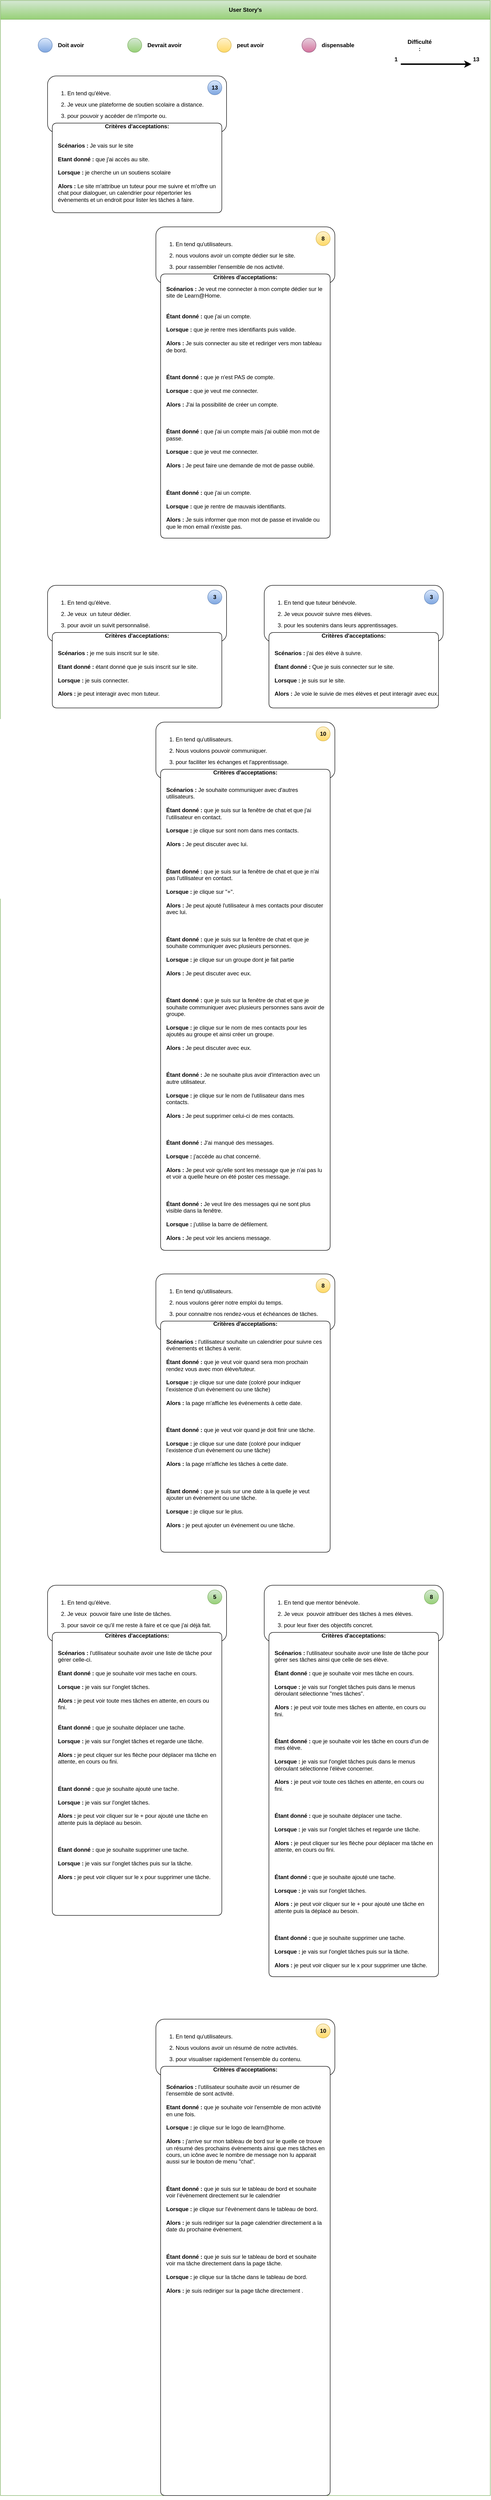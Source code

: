 <mxfile version="21.6.1" type="github" pages="2">
  <diagram name="Page-1" id="sj1A13hGBqNmOc4zXh2_">
    <mxGraphModel dx="1986" dy="1871" grid="1" gridSize="10" guides="1" tooltips="1" connect="1" arrows="1" fold="1" page="1" pageScale="1" pageWidth="827" pageHeight="1169" math="0" shadow="0">
      <root>
        <mxCell id="0" />
        <mxCell id="1" parent="0" />
        <mxCell id="MKo6S_NpZ9i3rgRZni-A-3" value="User Story&#39;s" style="swimlane;whiteSpace=wrap;html=1;startSize=40;fillColor=#d5e8d4;gradientColor=#97d077;strokeColor=#82b366;" parent="1" vertex="1">
          <mxGeometry x="-360" y="-720" width="1040" height="5290" as="geometry">
            <mxRectangle x="-360" y="-720" width="110" height="40" as="alternateBounds" />
          </mxGeometry>
        </mxCell>
        <mxCell id="MKo6S_NpZ9i3rgRZni-A-15" value="" style="endArrow=classic;html=1;rounded=0;strokeWidth=3;" parent="MKo6S_NpZ9i3rgRZni-A-3" edge="1">
          <mxGeometry width="50" height="50" relative="1" as="geometry">
            <mxPoint x="850" y="135" as="sourcePoint" />
            <mxPoint x="1000" y="135" as="targetPoint" />
          </mxGeometry>
        </mxCell>
        <mxCell id="MKo6S_NpZ9i3rgRZni-A-16" value="&lt;b&gt;Difficulté :&lt;/b&gt;" style="text;html=1;strokeColor=none;fillColor=none;align=center;verticalAlign=middle;whiteSpace=wrap;rounded=0;" parent="MKo6S_NpZ9i3rgRZni-A-3" vertex="1">
          <mxGeometry x="860" y="80" width="60" height="30" as="geometry" />
        </mxCell>
        <mxCell id="MKo6S_NpZ9i3rgRZni-A-61" value="&lt;b&gt;1&lt;/b&gt;" style="text;html=1;strokeColor=none;fillColor=none;align=center;verticalAlign=middle;whiteSpace=wrap;rounded=0;" parent="MKo6S_NpZ9i3rgRZni-A-3" vertex="1">
          <mxGeometry x="810" y="110" width="60" height="30" as="geometry" />
        </mxCell>
        <mxCell id="MKo6S_NpZ9i3rgRZni-A-62" value="&lt;b&gt;13&lt;/b&gt;" style="text;html=1;strokeColor=none;fillColor=none;align=center;verticalAlign=middle;whiteSpace=wrap;rounded=0;" parent="MKo6S_NpZ9i3rgRZni-A-3" vertex="1">
          <mxGeometry x="980" y="110" width="60" height="30" as="geometry" />
        </mxCell>
        <mxCell id="MKo6S_NpZ9i3rgRZni-A-6" value="" style="group" parent="MKo6S_NpZ9i3rgRZni-A-3" vertex="1" connectable="0">
          <mxGeometry x="270" y="80" width="130" height="30" as="geometry" />
        </mxCell>
        <mxCell id="MKo6S_NpZ9i3rgRZni-A-7" value="" style="rounded=1;whiteSpace=wrap;html=1;absoluteArcSize=0;metaEdit=0;arcSize=50;fillColor=#d5e8d4;gradientColor=#97d077;strokeColor=#82b366;" parent="MKo6S_NpZ9i3rgRZni-A-6" vertex="1">
          <mxGeometry width="30" height="30" as="geometry" />
        </mxCell>
        <mxCell id="MKo6S_NpZ9i3rgRZni-A-8" value="Devrait avoir" style="text;html=1;strokeColor=none;fillColor=none;align=left;verticalAlign=middle;whiteSpace=wrap;rounded=0;fontStyle=1" parent="MKo6S_NpZ9i3rgRZni-A-6" vertex="1">
          <mxGeometry x="40" width="90" height="30" as="geometry" />
        </mxCell>
        <mxCell id="MKo6S_NpZ9i3rgRZni-A-9" value="" style="group" parent="MKo6S_NpZ9i3rgRZni-A-3" vertex="1" connectable="0">
          <mxGeometry x="460" y="80" width="130" height="30" as="geometry" />
        </mxCell>
        <mxCell id="MKo6S_NpZ9i3rgRZni-A-10" value="" style="rounded=1;whiteSpace=wrap;html=1;absoluteArcSize=0;metaEdit=0;arcSize=50;fillColor=#fff2cc;gradientColor=#ffd966;strokeColor=#d6b656;" parent="MKo6S_NpZ9i3rgRZni-A-9" vertex="1">
          <mxGeometry width="30" height="30" as="geometry" />
        </mxCell>
        <mxCell id="MKo6S_NpZ9i3rgRZni-A-11" value="peut avoir" style="text;html=1;strokeColor=none;fillColor=none;align=left;verticalAlign=middle;whiteSpace=wrap;rounded=0;fontStyle=1" parent="MKo6S_NpZ9i3rgRZni-A-9" vertex="1">
          <mxGeometry x="40" width="90" height="30" as="geometry" />
        </mxCell>
        <mxCell id="MKo6S_NpZ9i3rgRZni-A-12" value="" style="group" parent="MKo6S_NpZ9i3rgRZni-A-3" vertex="1" connectable="0">
          <mxGeometry x="640" y="80" width="130" height="30" as="geometry" />
        </mxCell>
        <mxCell id="MKo6S_NpZ9i3rgRZni-A-13" value="" style="rounded=1;whiteSpace=wrap;html=1;absoluteArcSize=0;metaEdit=0;arcSize=50;fillColor=#e6d0de;strokeColor=#996185;gradientColor=#d5739d;" parent="MKo6S_NpZ9i3rgRZni-A-12" vertex="1">
          <mxGeometry width="30" height="30" as="geometry" />
        </mxCell>
        <mxCell id="MKo6S_NpZ9i3rgRZni-A-14" value="dispensable" style="text;html=1;strokeColor=none;fillColor=none;align=left;verticalAlign=middle;whiteSpace=wrap;rounded=0;fontStyle=1" parent="MKo6S_NpZ9i3rgRZni-A-12" vertex="1">
          <mxGeometry x="40" width="90" height="30" as="geometry" />
        </mxCell>
        <mxCell id="MKo6S_NpZ9i3rgRZni-A-5" value="" style="group" parent="MKo6S_NpZ9i3rgRZni-A-3" vertex="1" connectable="0">
          <mxGeometry x="80" y="80" width="130" height="30" as="geometry" />
        </mxCell>
        <mxCell id="MKo6S_NpZ9i3rgRZni-A-1" value="" style="rounded=1;whiteSpace=wrap;html=1;absoluteArcSize=0;metaEdit=0;arcSize=50;fillColor=#dae8fc;gradientColor=#7ea6e0;strokeColor=#6c8ebf;editable=1;movable=1;resizable=1;rotatable=1;deletable=1;locked=0;connectable=1;noLabel=0;" parent="MKo6S_NpZ9i3rgRZni-A-5" vertex="1">
          <mxGeometry width="30" height="30" as="geometry" />
        </mxCell>
        <mxCell id="MKo6S_NpZ9i3rgRZni-A-4" value="Doit avoir" style="text;html=1;strokeColor=none;fillColor=none;align=left;verticalAlign=middle;whiteSpace=wrap;rounded=0;fontStyle=1" parent="MKo6S_NpZ9i3rgRZni-A-5" vertex="1">
          <mxGeometry x="40" width="90" height="30" as="geometry" />
        </mxCell>
        <mxCell id="OetnsAStxz32LthR_dCU-34" value="" style="group;fontStyle=0;" parent="MKo6S_NpZ9i3rgRZni-A-3" vertex="1" connectable="0">
          <mxGeometry x="100" y="160" width="440" height="390" as="geometry" />
        </mxCell>
        <mxCell id="OetnsAStxz32LthR_dCU-35" value="" style="rounded=1;whiteSpace=wrap;html=1;" parent="OetnsAStxz32LthR_dCU-34" vertex="1">
          <mxGeometry width="380" height="120" as="geometry" />
        </mxCell>
        <mxCell id="OetnsAStxz32LthR_dCU-36" value="&lt;ol style=&quot;line-height: 200%;&quot;&gt;&lt;li&gt;En tend qu&#39;élève.&lt;br&gt;&lt;/li&gt;&lt;li&gt;Je veux une plateforme de soutien scolaire a distance.&lt;br&gt;&lt;/li&gt;&lt;li&gt;pour pouvoir y accéder de n&#39;importe ou.&lt;br&gt;&lt;/li&gt;&lt;/ol&gt;" style="text;strokeColor=none;fillColor=none;align=left;verticalAlign=middle;spacingLeft=0;spacingRight=4;overflow=hidden;rotatable=0;points=[[0,0.5],[1,0.5]];portConstraint=eastwest;whiteSpace=wrap;html=1;spacing=2;spacingTop=4;spacingBottom=4;imageAspect=1;" parent="OetnsAStxz32LthR_dCU-34" vertex="1">
          <mxGeometry width="380" height="120" as="geometry" />
        </mxCell>
        <mxCell id="MKo6S_NpZ9i3rgRZni-A-71" value="13" style="rounded=1;whiteSpace=wrap;html=1;absoluteArcSize=0;metaEdit=0;arcSize=50;fillColor=#dae8fc;gradientColor=#7ea6e0;strokeColor=#6c8ebf;editable=1;movable=1;resizable=1;rotatable=1;deletable=1;locked=0;connectable=1;noLabel=0;fontStyle=1" parent="OetnsAStxz32LthR_dCU-34" vertex="1">
          <mxGeometry x="340" y="10" width="30" height="30" as="geometry" />
        </mxCell>
        <mxCell id="hbFUXT8UACBMAcb7MSX3-1" value="Critères d&#39;acceptations: " style="swimlane;whiteSpace=wrap;html=1;rounded=1;arcSize=50;startSize=10;swimlaneLine=0;verticalAlign=middle;spacingTop=3;fillStyle=auto;labelBackgroundColor=none;moveCells=0;separatorColor=none;glass=0;shadow=0;swimlaneFillColor=#FFFFFF;absoluteArcSize=0;" parent="OetnsAStxz32LthR_dCU-34" vertex="1">
          <mxGeometry x="10" y="100" width="360" height="190" as="geometry">
            <mxRectangle x="10" y="100" width="360" height="20" as="alternateBounds" />
          </mxGeometry>
        </mxCell>
        <mxCell id="JxAMWlbWghc0Z2kch12Z-2" value="&lt;b&gt;Scénarios : &lt;/b&gt;Je vais sur le site&lt;br&gt;&lt;br&gt;&lt;b&gt;Etant donné :&lt;/b&gt; que j&#39;ai accès au site.&lt;br&gt;&lt;br&gt;&lt;b&gt;Lorsque : &lt;/b&gt;je cherche un un soutiens scolaire &lt;br&gt;&lt;br&gt;&lt;b&gt;Alors : &lt;/b&gt;Le site m&#39;attribue un tuteur pour me suivre et m&#39;offre un chat pour dialoguer, un calendrier pour répertorier les évènements et un endroit pour lister les tâches à faire." style="text;html=1;strokeColor=none;fillColor=none;align=left;verticalAlign=middle;whiteSpace=wrap;rounded=0;" parent="hbFUXT8UACBMAcb7MSX3-1" vertex="1">
          <mxGeometry x="10" y="30" width="340" height="150" as="geometry" />
        </mxCell>
        <mxCell id="OetnsAStxz32LthR_dCU-28" value="" style="group" parent="MKo6S_NpZ9i3rgRZni-A-3" vertex="1" connectable="0">
          <mxGeometry x="330" y="480" width="380" height="730" as="geometry" />
        </mxCell>
        <mxCell id="OetnsAStxz32LthR_dCU-29" value="" style="rounded=1;whiteSpace=wrap;html=1;" parent="OetnsAStxz32LthR_dCU-28" vertex="1">
          <mxGeometry width="380" height="119.905" as="geometry" />
        </mxCell>
        <mxCell id="OetnsAStxz32LthR_dCU-30" value="&lt;ol style=&quot;line-height: 200%;&quot;&gt;&lt;li&gt;En tend qu&#39;utilisateurs.&lt;/li&gt;&lt;li&gt;nous voulons avoir un compte dédier sur le site.&lt;br&gt;&lt;/li&gt;&lt;li&gt;pour rassembler l&#39;ensemble de nos activité.&lt;br&gt;&lt;/li&gt;&lt;/ol&gt;" style="text;strokeColor=none;fillColor=none;align=left;verticalAlign=middle;spacingLeft=0;spacingRight=4;overflow=hidden;rotatable=0;points=[[0,0.5],[1,0.5]];portConstraint=eastwest;whiteSpace=wrap;html=1;spacing=2;spacingTop=4;spacingBottom=4;imageAspect=1;" parent="OetnsAStxz32LthR_dCU-28" vertex="1">
          <mxGeometry width="380" height="119.905" as="geometry" />
        </mxCell>
        <mxCell id="MKo6S_NpZ9i3rgRZni-A-74" value="8" style="rounded=1;whiteSpace=wrap;html=1;absoluteArcSize=0;metaEdit=0;arcSize=50;fillColor=#fff2cc;gradientColor=#ffd966;strokeColor=#d6b656;fontStyle=1" parent="OetnsAStxz32LthR_dCU-28" vertex="1">
          <mxGeometry x="340" y="9.992" width="30" height="29.976" as="geometry" />
        </mxCell>
        <mxCell id="JxAMWlbWghc0Z2kch12Z-3" value="Critères d&#39;acceptations: " style="swimlane;whiteSpace=wrap;html=1;rounded=1;arcSize=50;startSize=10;swimlaneLine=0;verticalAlign=middle;spacingTop=4;fillStyle=auto;labelBackgroundColor=none;moveCells=0;separatorColor=none;glass=0;shadow=0;swimlaneFillColor=#FFFFFF;absoluteArcSize=0;" parent="OetnsAStxz32LthR_dCU-28" vertex="1">
          <mxGeometry x="10" y="99.92" width="360" height="560.08" as="geometry">
            <mxRectangle x="10" y="99.92" width="360" height="20.08" as="alternateBounds" />
          </mxGeometry>
        </mxCell>
        <mxCell id="JxAMWlbWghc0Z2kch12Z-4" value="&lt;b&gt;Scénarios : &lt;/b&gt;Je veut me connecter à mon compte dédier sur le site de Learn@Home.&lt;br&gt;&lt;div&gt;&lt;br&gt;&lt;/div&gt;&lt;div&gt;&lt;br&gt;&lt;/div&gt;&lt;b&gt;Étant donné :&lt;/b&gt; que j&#39;ai un compte.&lt;br&gt;&lt;br&gt;&lt;b&gt;Lorsque : &lt;/b&gt;que je rentre mes identifiants puis valide.&lt;br&gt;&lt;br&gt;&lt;div&gt;&lt;b&gt;Alors : &lt;/b&gt;Je suis connecter au site et rediriger vers mon tableau de bord.&lt;/div&gt;&lt;div&gt;&lt;br&gt;&lt;/div&gt;&lt;br&gt;&lt;div&gt;&lt;br&gt;&lt;b&gt;Étant donné :&lt;/b&gt; que je n&#39;est PAS de compte.&lt;br&gt;&lt;br&gt;&lt;b&gt;Lorsque : &lt;/b&gt;que je veut me connecter.&lt;br&gt;&lt;br&gt;&lt;b&gt;Alors : &lt;/b&gt;J&#39;ai la possibilité de créer un compte.&lt;br&gt;&lt;/div&gt;&lt;div&gt;&lt;br&gt;&lt;/div&gt;&lt;div&gt;&lt;br&gt;&lt;br&gt;&lt;b&gt;Étant donné :&lt;/b&gt; que j&#39;ai un compte mais j&#39;ai oublié mon mot de passe.&lt;br&gt;&lt;br&gt;&lt;b&gt;Lorsque : &lt;/b&gt;que je veut me connecter.&lt;br&gt;&lt;br&gt;&lt;b&gt;Alors : &lt;/b&gt;Je peut faire une demande de mot de passe oublié.&lt;br&gt;&lt;br&gt;&lt;br&gt;&lt;br&gt;&lt;b&gt;Étant donné :&lt;/b&gt; que j&#39;ai un compte.&lt;br&gt;&lt;br&gt;&lt;b&gt;Lorsque : &lt;/b&gt;que je rentre de mauvais identifiants.&lt;br&gt;&lt;br&gt;&lt;b&gt;Alors : &lt;/b&gt;Je suis informer que mon mot de passe et invalide ou que le mon email n&#39;existe pas.&lt;/div&gt;" style="text;html=1;strokeColor=none;fillColor=none;align=left;verticalAlign=top;whiteSpace=wrap;rounded=0;" parent="JxAMWlbWghc0Z2kch12Z-3" vertex="1">
          <mxGeometry x="10" y="17.986" width="340" height="261.794" as="geometry" />
        </mxCell>
        <mxCell id="OetnsAStxz32LthR_dCU-47" value="" style="rounded=1;whiteSpace=wrap;html=1;" parent="MKo6S_NpZ9i3rgRZni-A-3" vertex="1">
          <mxGeometry x="330" y="4280" width="380" height="120" as="geometry" />
        </mxCell>
        <mxCell id="OetnsAStxz32LthR_dCU-48" value="&lt;ol style=&quot;line-height: 200%;&quot;&gt;&lt;li&gt;En tend qu&#39;utilisateurs.&lt;br&gt;&lt;/li&gt;&lt;li&gt;Nous voulons avoir un résumé de notre activités. &lt;br&gt;&lt;/li&gt;&lt;li&gt;pour visualiser rapidement l&#39;ensemble du contenu.&lt;br&gt;&lt;/li&gt;&lt;/ol&gt;" style="text;strokeColor=none;fillColor=none;align=left;verticalAlign=middle;spacingLeft=0;spacingRight=4;overflow=hidden;rotatable=0;points=[[0,0.5],[1,0.5]];portConstraint=eastwest;whiteSpace=wrap;html=1;spacing=2;spacingTop=4;spacingBottom=4;imageAspect=1;" parent="MKo6S_NpZ9i3rgRZni-A-3" vertex="1">
          <mxGeometry x="330" y="4280" width="380" height="120" as="geometry" />
        </mxCell>
        <mxCell id="MKo6S_NpZ9i3rgRZni-A-69" value="10" style="rounded=1;whiteSpace=wrap;html=1;absoluteArcSize=0;metaEdit=0;arcSize=50;fillColor=#fff2cc;gradientColor=#ffd966;strokeColor=#d6b656;fontStyle=1" parent="MKo6S_NpZ9i3rgRZni-A-3" vertex="1">
          <mxGeometry x="670" y="4290" width="30" height="30" as="geometry" />
        </mxCell>
        <mxCell id="JxAMWlbWghc0Z2kch12Z-17" value="Critères d&#39;acceptations: " style="swimlane;whiteSpace=wrap;html=1;rounded=1;arcSize=50;startSize=10;swimlaneLine=0;verticalAlign=middle;spacingTop=3;fillStyle=auto;labelBackgroundColor=none;moveCells=0;separatorColor=none;glass=0;shadow=0;swimlaneFillColor=#FFFFFF;absoluteArcSize=0;" parent="MKo6S_NpZ9i3rgRZni-A-3" vertex="1">
          <mxGeometry x="340" y="4380" width="360" height="910" as="geometry">
            <mxRectangle x="340" y="4380" width="360" height="20" as="alternateBounds" />
          </mxGeometry>
        </mxCell>
        <mxCell id="JxAMWlbWghc0Z2kch12Z-18" value="&lt;b&gt;Scénarios : &lt;/b&gt;l&#39;utilisateur souhaite avoir un résumer de l&#39;ensemble de sont activité.&lt;br&gt;&lt;br&gt;&lt;b&gt;Etant donné :&lt;/b&gt; que je souhaite voir l&#39;ensemble de mon activité en une fois.&lt;br&gt;&lt;br&gt;&lt;b&gt;Lorsque : &lt;/b&gt;je clique sur le logo de learn@home.&lt;br&gt;&lt;br&gt;&lt;div&gt;&lt;b&gt;Alors : &lt;/b&gt;j&#39;arrive sur mon tableau de bord sur le quelle ce trouve un résumé des prochains évènements ainsi que mes tâches en cours, un icône avec le nombre de message non lu apparait aussi sur le bouton de menu &quot;chat&quot;.&lt;/div&gt;&lt;div&gt;&lt;br&gt;&lt;/div&gt;&lt;div&gt;&lt;br&gt;&lt;/div&gt;&lt;div&gt;&lt;br&gt;&lt;/div&gt;&lt;div&gt;&lt;b&gt;Étant donné :&lt;/b&gt; que je suis sur le tableau de bord et souhaite voir l’évènement directement sur le calendrier&lt;br&gt;&lt;br&gt;&lt;b&gt;Lorsque : &lt;/b&gt;je clique sur l&#39;évènement dans le tableau de bord.&lt;br&gt;&lt;br&gt;&lt;div&gt;&lt;b&gt;Alors : &lt;/b&gt;je suis rediriger sur la page calendrier directement a la date du prochaine évènement.&lt;br&gt;&lt;/div&gt;&lt;div&gt;&lt;br&gt;&lt;br&gt;&lt;/div&gt;&lt;/div&gt;&lt;div&gt;&lt;div&gt;&lt;br&gt;&lt;/div&gt;&lt;b&gt;Étant donné :&lt;/b&gt; que je suis sur le tableau de bord et souhaite voir ma tâche directement dans la page tâche.&lt;br&gt;&lt;br&gt;&lt;b&gt;Lorsque : &lt;/b&gt;je clique sur la tâche dans le tableau de bord.&lt;br&gt;&lt;br&gt;&lt;b&gt;Alors : &lt;/b&gt;je suis rediriger sur la page tâche directement .&lt;/div&gt;" style="text;html=1;strokeColor=none;fillColor=none;align=left;verticalAlign=top;whiteSpace=wrap;rounded=0;" parent="JxAMWlbWghc0Z2kch12Z-17" vertex="1">
          <mxGeometry x="10" y="30" width="340" height="880" as="geometry" />
        </mxCell>
        <mxCell id="glmxG8PI0PAgrx1D5rJq-1" style="edgeStyle=orthogonalEdgeStyle;rounded=0;orthogonalLoop=1;jettySize=auto;html=1;exitX=0.5;exitY=1;exitDx=0;exitDy=0;" edge="1" parent="JxAMWlbWghc0Z2kch12Z-17" source="JxAMWlbWghc0Z2kch12Z-18" target="JxAMWlbWghc0Z2kch12Z-18">
          <mxGeometry relative="1" as="geometry" />
        </mxCell>
        <mxCell id="OetnsAStxz32LthR_dCU-49" value="" style="group" parent="MKo6S_NpZ9i3rgRZni-A-3" vertex="1" connectable="0">
          <mxGeometry x="330" y="1530" width="380" height="1120" as="geometry" />
        </mxCell>
        <mxCell id="OetnsAStxz32LthR_dCU-26" value="" style="rounded=1;whiteSpace=wrap;html=1;" parent="OetnsAStxz32LthR_dCU-49" vertex="1">
          <mxGeometry width="380" height="120.0" as="geometry" />
        </mxCell>
        <mxCell id="OetnsAStxz32LthR_dCU-27" value="&lt;ol style=&quot;line-height: 200%;&quot;&gt;&lt;li&gt;En tend qu&#39;utilisateurs.&lt;/li&gt;&lt;li&gt;Nous voulons pouvoir communiquer.&lt;br&gt;&lt;/li&gt;&lt;li&gt;pour faciliter les échanges et l&#39;apprentissage.&lt;br&gt;&lt;/li&gt;&lt;/ol&gt;" style="text;strokeColor=none;fillColor=none;align=left;verticalAlign=middle;spacingLeft=0;spacingRight=4;overflow=hidden;rotatable=0;points=[[0,0.5],[1,0.5]];portConstraint=eastwest;whiteSpace=wrap;html=1;spacing=2;spacingTop=0;spacingBottom=0;imageAspect=1;" parent="OetnsAStxz32LthR_dCU-49" vertex="1">
          <mxGeometry width="380" height="120.0" as="geometry" />
        </mxCell>
        <mxCell id="MKo6S_NpZ9i3rgRZni-A-79" value="10" style="rounded=1;whiteSpace=wrap;html=1;absoluteArcSize=0;metaEdit=0;arcSize=50;fillColor=#fff2cc;gradientColor=#ffd966;strokeColor=#d6b656;fontStyle=1" parent="OetnsAStxz32LthR_dCU-49" vertex="1">
          <mxGeometry x="340" y="10" width="30" height="30" as="geometry" />
        </mxCell>
        <mxCell id="JxAMWlbWghc0Z2kch12Z-9" value="Critères d&#39;acceptations: " style="swimlane;whiteSpace=wrap;html=1;rounded=1;arcSize=50;startSize=10;swimlaneLine=0;verticalAlign=middle;spacingTop=3;fillStyle=auto;labelBackgroundColor=none;moveCells=0;separatorColor=none;glass=0;shadow=0;swimlaneFillColor=#FFFFFF;absoluteArcSize=0;" parent="OetnsAStxz32LthR_dCU-49" vertex="1">
          <mxGeometry x="10" y="100" width="360" height="1020" as="geometry">
            <mxRectangle x="10" y="100" width="360" height="20" as="alternateBounds" />
          </mxGeometry>
        </mxCell>
        <mxCell id="JxAMWlbWghc0Z2kch12Z-10" value="&lt;b&gt;Scénarios : &lt;/b&gt;Je souhaite communiquer avec d&#39;autres utilisateurs.&lt;br&gt;&lt;br&gt;&lt;b&gt;Étant donné :&lt;/b&gt; que je suis sur la fenêtre de chat et que j&#39;ai l&#39;utilisateur en contact.&lt;br&gt;&lt;br&gt;&lt;b&gt;Lorsque : &lt;/b&gt;je clique sur sont nom dans mes contacts.&lt;br&gt;&lt;br&gt;&lt;div&gt;&lt;b&gt;Alors : &lt;/b&gt;Je peut discuter avec lui.&lt;/div&gt;&lt;div&gt;&lt;br&gt;&lt;/div&gt;&lt;div&gt;&lt;br&gt;&lt;/div&gt;&lt;div&gt;&lt;br&gt;&lt;/div&gt;&lt;div&gt;&lt;b&gt;Étant donné :&lt;/b&gt; que je suis sur la fenêtre de chat et que je n&#39;ai pas l&#39;utilisateur en contact.&lt;br&gt;&lt;br&gt;&lt;b&gt;Lorsque : &lt;/b&gt;je clique sur &quot;+&quot;.&lt;br&gt;&lt;br&gt;&lt;div&gt;&lt;b&gt;Alors : &lt;/b&gt;Je peut ajouté l&#39;utilisateur à mes contacts pour discuter avec lui.&lt;br&gt;&lt;/div&gt;&lt;div&gt;&lt;br&gt;&lt;/div&gt;&lt;div&gt;&lt;br&gt;&lt;br&gt;&lt;b&gt;Étant donné :&lt;/b&gt; que je suis sur la fenêtre de chat et que je souhaite communiquer avec plusieurs personnes.&lt;br&gt;&lt;br&gt;&lt;b&gt;Lorsque : &lt;/b&gt;je clique sur un groupe dont je fait partie&lt;br&gt;&lt;br&gt;&lt;div&gt;&lt;b&gt;Alors : &lt;/b&gt;Je peut discuter avec eux.&lt;/div&gt;&lt;div&gt;&lt;br&gt;&lt;/div&gt;&lt;div&gt;&lt;br&gt;&lt;/div&gt;&lt;div&gt;&lt;br&gt;&lt;/div&gt;&lt;div&gt;&lt;b&gt;Étant donné :&lt;/b&gt; que je suis sur la fenêtre de chat et que je souhaite communiquer avec plusieurs personnes sans avoir de groupe.&lt;br&gt;&lt;br&gt;&lt;b&gt;Lorsque : &lt;/b&gt;je clique sur le nom de mes contacts pour les ajoutés au groupe et ainsi créer un groupe.&lt;br&gt;&lt;br&gt;&lt;div&gt;&lt;b&gt;Alors : &lt;/b&gt;Je peut discuter avec eux.&lt;/div&gt;&lt;div&gt;&lt;br&gt;&lt;/div&gt;&lt;div&gt;&lt;br&gt;&lt;/div&gt;&lt;div&gt;&lt;br&gt;&lt;/div&gt;&lt;div&gt;&lt;div&gt;&lt;b&gt;Étant donné :&lt;/b&gt; Je ne souhaite plus avoir d&#39;interaction avec un autre utilisateur.&lt;br&gt;&lt;br&gt;&lt;b&gt;Lorsque : &lt;/b&gt;je clique sur le nom de l&#39;utilisateur dans mes contacts.&lt;/div&gt;&lt;div&gt;&lt;br&gt;&lt;div&gt;&lt;b&gt;Alors : &lt;/b&gt;Je peut supprimer celui-ci de mes contacts.&lt;/div&gt;&lt;div&gt;&lt;br&gt;&lt;/div&gt;&lt;div&gt;&lt;br&gt;&lt;/div&gt;&lt;div&gt;&lt;br&gt;&lt;/div&gt;&lt;div&gt;&lt;div&gt;&lt;b&gt;Étant donné :&lt;/b&gt; J&#39;ai manqué des messages.&lt;br&gt;&lt;br&gt;&lt;b&gt;Lorsque : &lt;/b&gt;j&#39;accède au chat concerné.&lt;br&gt;&lt;/div&gt;&lt;br&gt;&lt;b&gt;Alors : &lt;/b&gt;Je peut voir qu&#39;elle sont les message que je n&#39;ai pas lu et voir a quelle heure on été poster ces message.&lt;/div&gt;&lt;div&gt;&lt;br&gt;&lt;/div&gt;&lt;div&gt;&lt;br&gt;&lt;/div&gt;&lt;div&gt;&lt;br&gt;&lt;/div&gt;&lt;div&gt;&lt;div&gt;&lt;b&gt;Étant donné :&lt;/b&gt; Je veut lire des messages qui ne sont plus visible dans la fenêtre.&lt;br&gt;&lt;br&gt;&lt;b&gt;Lorsque : &lt;/b&gt;j&#39;utilise la barre de défilement.&lt;br&gt;&lt;/div&gt;&lt;br&gt;&lt;b&gt;Alors : &lt;/b&gt;Je peut voir les anciens message.&lt;/div&gt;&lt;/div&gt;&lt;/div&gt;&lt;/div&gt;&lt;/div&gt;&lt;/div&gt;&lt;div&gt;&lt;br&gt;&lt;/div&gt;" style="text;html=1;strokeColor=none;fillColor=none;align=left;verticalAlign=top;whiteSpace=wrap;rounded=0;" parent="JxAMWlbWghc0Z2kch12Z-9" vertex="1">
          <mxGeometry x="10" y="30" width="340" height="990" as="geometry" />
        </mxCell>
        <mxCell id="OetnsAStxz32LthR_dCU-32" value="" style="rounded=1;whiteSpace=wrap;html=1;" parent="MKo6S_NpZ9i3rgRZni-A-3" vertex="1">
          <mxGeometry x="100" y="1240" width="380" height="120" as="geometry" />
        </mxCell>
        <mxCell id="OetnsAStxz32LthR_dCU-33" value="&lt;ol style=&quot;line-height: 200%;&quot;&gt;&lt;li&gt;En tend qu&#39;élève.&lt;/li&gt;&lt;li&gt;Je veux&amp;nbsp; un tuteur dédier.&lt;br&gt;&lt;/li&gt;&lt;li&gt;pour avoir un suivit personnalisé.&lt;br&gt;&lt;/li&gt;&lt;/ol&gt;" style="text;strokeColor=none;fillColor=none;align=left;verticalAlign=middle;spacingLeft=0;spacingRight=4;overflow=hidden;rotatable=0;points=[[0,0.5],[1,0.5]];portConstraint=eastwest;whiteSpace=wrap;html=1;spacing=2;spacingTop=4;spacingBottom=4;imageAspect=1;" parent="MKo6S_NpZ9i3rgRZni-A-3" vertex="1">
          <mxGeometry x="100" y="1240" width="380" height="120" as="geometry" />
        </mxCell>
        <mxCell id="MKo6S_NpZ9i3rgRZni-A-72" value="3" style="rounded=1;whiteSpace=wrap;html=1;absoluteArcSize=0;metaEdit=0;arcSize=50;fillColor=#dae8fc;gradientColor=#7ea6e0;strokeColor=#6c8ebf;editable=1;movable=1;resizable=1;rotatable=1;deletable=1;locked=0;connectable=1;noLabel=0;fontStyle=1" parent="MKo6S_NpZ9i3rgRZni-A-3" vertex="1">
          <mxGeometry x="440" y="1250" width="30" height="30" as="geometry" />
        </mxCell>
        <mxCell id="JxAMWlbWghc0Z2kch12Z-5" value="Critères d&#39;acceptations: " style="swimlane;whiteSpace=wrap;html=1;rounded=1;arcSize=50;startSize=10;swimlaneLine=0;verticalAlign=middle;spacingTop=3;fillStyle=auto;labelBackgroundColor=none;moveCells=0;separatorColor=none;glass=0;shadow=0;swimlaneFillColor=#FFFFFF;absoluteArcSize=0;" parent="MKo6S_NpZ9i3rgRZni-A-3" vertex="1">
          <mxGeometry x="110" y="1340" width="360" height="160" as="geometry">
            <mxRectangle x="110" y="1140" width="360" height="20" as="alternateBounds" />
          </mxGeometry>
        </mxCell>
        <mxCell id="JxAMWlbWghc0Z2kch12Z-6" value="&lt;b&gt;Scénarios : &lt;/b&gt;je me suis inscrit sur le site.&lt;br&gt;&lt;br&gt;&lt;b&gt;Etant donné :&lt;/b&gt; étant donné que je suis inscrit sur le site.&lt;br&gt;&lt;br&gt;&lt;b&gt;Lorsque : &lt;/b&gt;je suis connecter.&lt;br&gt;&lt;br&gt;&lt;b&gt;Alors : &lt;/b&gt;je peut interagir avec mon tuteur." style="text;html=1;strokeColor=none;fillColor=none;align=left;verticalAlign=top;whiteSpace=wrap;rounded=0;" parent="JxAMWlbWghc0Z2kch12Z-5" vertex="1">
          <mxGeometry x="10" y="30" width="340" height="250" as="geometry" />
        </mxCell>
        <mxCell id="OetnsAStxz32LthR_dCU-38" value="" style="rounded=1;whiteSpace=wrap;html=1;" parent="MKo6S_NpZ9i3rgRZni-A-3" vertex="1">
          <mxGeometry x="560" y="1240" width="380" height="120" as="geometry" />
        </mxCell>
        <mxCell id="OetnsAStxz32LthR_dCU-39" value="&lt;ol style=&quot;line-height: 200%;&quot;&gt;&lt;li&gt;En tend que tuteur bénévole.&lt;br&gt;&lt;/li&gt;&lt;li&gt;Je veux pouvoir suivre mes élèves.&lt;br&gt;&lt;/li&gt;&lt;li&gt;pour les soutenirs dans leurs apprentissages.&lt;br&gt;&lt;/li&gt;&lt;/ol&gt;" style="text;strokeColor=none;fillColor=none;align=left;verticalAlign=middle;spacingLeft=0;spacingRight=4;overflow=hidden;rotatable=0;points=[[0,0.5],[1,0.5]];portConstraint=eastwest;whiteSpace=wrap;html=1;spacing=2;spacingTop=4;spacingBottom=4;imageAspect=1;" parent="MKo6S_NpZ9i3rgRZni-A-3" vertex="1">
          <mxGeometry x="560" y="1240" width="380" height="120" as="geometry" />
        </mxCell>
        <mxCell id="MKo6S_NpZ9i3rgRZni-A-73" value="3" style="rounded=1;whiteSpace=wrap;html=1;absoluteArcSize=0;metaEdit=0;arcSize=50;fillColor=#dae8fc;gradientColor=#7ea6e0;strokeColor=#6c8ebf;editable=1;movable=1;resizable=1;rotatable=1;deletable=1;locked=0;connectable=1;noLabel=0;fontStyle=1" parent="MKo6S_NpZ9i3rgRZni-A-3" vertex="1">
          <mxGeometry x="900" y="1250" width="30" height="30" as="geometry" />
        </mxCell>
        <mxCell id="JxAMWlbWghc0Z2kch12Z-7" value="Critères d&#39;acceptations: " style="swimlane;whiteSpace=wrap;html=1;rounded=1;arcSize=50;startSize=10;swimlaneLine=0;verticalAlign=middle;spacingTop=3;fillStyle=auto;labelBackgroundColor=none;moveCells=0;separatorColor=none;glass=0;shadow=0;swimlaneFillColor=#FFFFFF;absoluteArcSize=0;gradientColor=none;" parent="MKo6S_NpZ9i3rgRZni-A-3" vertex="1">
          <mxGeometry x="570" y="1340" width="360" height="160" as="geometry">
            <mxRectangle x="570" y="1140" width="360" height="20" as="alternateBounds" />
          </mxGeometry>
        </mxCell>
        <mxCell id="JxAMWlbWghc0Z2kch12Z-8" value="&lt;b&gt;Scénarios : &lt;/b&gt;j&#39;ai des élève à suivre.&lt;br&gt;&lt;br&gt;&lt;b&gt;Étant donné :&lt;/b&gt; Que je suis connecter sur le site.&lt;br&gt;&lt;br&gt;&lt;b&gt;Lorsque : &lt;/b&gt;je suis sur le site.&lt;br&gt;&lt;br&gt;&lt;b&gt;Alors : &lt;/b&gt;Je voie le suivie de mes élèves et peut interagir avec eux." style="text;html=1;strokeColor=none;fillColor=none;align=left;verticalAlign=top;whiteSpace=wrap;rounded=0;" parent="JxAMWlbWghc0Z2kch12Z-7" vertex="1">
          <mxGeometry x="10" y="30" width="370" height="110" as="geometry" />
        </mxCell>
        <mxCell id="OetnsAStxz32LthR_dCU-12" value="" style="rounded=1;whiteSpace=wrap;html=1;container=0;" parent="MKo6S_NpZ9i3rgRZni-A-3" vertex="1">
          <mxGeometry x="100" y="3360" width="380" height="120" as="geometry" />
        </mxCell>
        <mxCell id="OetnsAStxz32LthR_dCU-23" value="&lt;ol style=&quot;line-height: 200%;&quot;&gt;&lt;li&gt;En tend qu&#39;élève.&lt;br&gt;&lt;/li&gt;&lt;li&gt;Je veux&amp;nbsp; pouvoir faire une liste de tâches.&lt;br&gt;&lt;/li&gt;&lt;li&gt;pour savoir ce qu&#39;il me reste à faire et ce que j&#39;ai déjà fait.&lt;br&gt;&lt;/li&gt;&lt;/ol&gt;" style="text;strokeColor=none;fillColor=none;align=left;verticalAlign=middle;spacingLeft=0;spacingRight=4;overflow=hidden;rotatable=0;points=[[0,0.5],[1,0.5]];portConstraint=eastwest;whiteSpace=wrap;html=1;spacing=2;spacingTop=4;spacingBottom=4;imageAspect=1;" parent="MKo6S_NpZ9i3rgRZni-A-3" vertex="1">
          <mxGeometry x="100" y="3360" width="380" height="120" as="geometry" />
        </mxCell>
        <mxCell id="MKo6S_NpZ9i3rgRZni-A-76" value="5" style="rounded=1;whiteSpace=wrap;html=1;absoluteArcSize=0;metaEdit=0;arcSize=50;fillColor=#d5e8d4;gradientColor=#97d077;strokeColor=#82b366;fontStyle=1" parent="MKo6S_NpZ9i3rgRZni-A-3" vertex="1">
          <mxGeometry x="440" y="3370" width="30" height="30" as="geometry" />
        </mxCell>
        <mxCell id="JxAMWlbWghc0Z2kch12Z-13" value="Critères d&#39;acceptations: " style="swimlane;whiteSpace=wrap;html=1;rounded=1;arcSize=50;startSize=10;swimlaneLine=0;verticalAlign=middle;spacingTop=3;fillStyle=auto;labelBackgroundColor=none;moveCells=0;separatorColor=none;glass=0;shadow=0;swimlaneFillColor=#FFFFFF;absoluteArcSize=0;" parent="MKo6S_NpZ9i3rgRZni-A-3" vertex="1">
          <mxGeometry x="110" y="3460" width="360" height="600" as="geometry">
            <mxRectangle x="110" y="3400" width="360" height="20" as="alternateBounds" />
          </mxGeometry>
        </mxCell>
        <mxCell id="JxAMWlbWghc0Z2kch12Z-14" value="&lt;b&gt;Scénarios : &lt;/b&gt;l&#39;utilisateur souhaite avoir une liste de tâche pour gérer celle-ci.&lt;br&gt;&lt;br&gt;&lt;b&gt;Étant donné :&lt;/b&gt; que je souhaite voir mes tache en cours.&lt;br&gt;&lt;br&gt;&lt;b&gt;Lorsque : &lt;/b&gt;je vais sur l&#39;onglet tâches.&lt;br&gt;&lt;br&gt;&lt;div&gt;&lt;b&gt;Alors : &lt;/b&gt;je peut voir toute mes tâches en attente, en cours ou fini.&lt;/div&gt;&lt;div&gt;&lt;br&gt;&lt;/div&gt;&lt;div&gt;&lt;br&gt;&lt;/div&gt;&lt;div&gt;&lt;b&gt;Étant donné :&lt;/b&gt; que je souhaite déplacer une tache.&lt;br&gt;&lt;br&gt;&lt;b&gt;Lorsque : &lt;/b&gt;je vais sur l&#39;onglet tâches et regarde une tâche.&lt;br&gt;&lt;br&gt;&lt;b&gt;Alors : &lt;/b&gt;je peut cliquer sur les flèche pour déplacer ma tâche en attente, en cours ou fini.&lt;/div&gt;&lt;div&gt;&lt;br&gt;&lt;/div&gt;&lt;div&gt;&lt;br&gt;&lt;/div&gt;&lt;div&gt;&lt;div&gt;&lt;br&gt;&lt;/div&gt;&lt;div&gt;&lt;b&gt;Étant donné :&lt;/b&gt; que je souhaite ajouté une tache.&lt;br&gt;&lt;br&gt;&lt;b&gt;Lorsque : &lt;/b&gt;je vais sur l&#39;onglet tâches.&lt;br&gt;&lt;br&gt;&lt;b&gt;Alors : &lt;/b&gt;je peut voir cliquer sur le + pour ajouté une tâche en attente puis la déplacé au besoin.&lt;/div&gt;&lt;div&gt;&lt;br&gt;&lt;/div&gt;&lt;div&gt;&lt;br&gt;&lt;/div&gt;&lt;div&gt;&lt;br&gt;&lt;/div&gt;&lt;div&gt;&lt;div&gt;&lt;b&gt;Étant donné :&lt;/b&gt; que je souhaite supprimer une tache.&lt;br&gt;&lt;br&gt;&lt;b&gt;Lorsque : &lt;/b&gt;je vais sur l&#39;onglet tâches puis sur la tâche.&lt;br&gt;&lt;br&gt;&lt;b&gt;Alors : &lt;/b&gt;je peut voir cliquer sur le x pour supprimer une tâche.&lt;br&gt;&lt;/div&gt;&lt;div&gt;&lt;br&gt;&lt;/div&gt;&lt;div&gt;&lt;br&gt;&lt;br&gt;&lt;/div&gt;&lt;/div&gt;&lt;div&gt;&lt;br&gt;&lt;/div&gt;&lt;/div&gt;" style="text;html=1;strokeColor=none;fillColor=none;align=left;verticalAlign=top;whiteSpace=wrap;rounded=0;" parent="JxAMWlbWghc0Z2kch12Z-13" vertex="1">
          <mxGeometry x="10" y="30" width="340" height="530" as="geometry" />
        </mxCell>
        <mxCell id="OetnsAStxz32LthR_dCU-41" value="" style="rounded=1;whiteSpace=wrap;html=1;" parent="MKo6S_NpZ9i3rgRZni-A-3" vertex="1">
          <mxGeometry x="560" y="3360" width="380" height="120" as="geometry" />
        </mxCell>
        <mxCell id="OetnsAStxz32LthR_dCU-42" value="&lt;ol style=&quot;line-height: 200%;&quot;&gt;&lt;li&gt;En tend que mentor bénévole.&lt;br&gt;&lt;/li&gt;&lt;li&gt;Je veux&amp;nbsp; pouvoir attribuer des tâches à mes élèves.&lt;br&gt;&lt;/li&gt;&lt;li&gt;pour leur fixer des objectifs concret.&lt;br&gt;&lt;/li&gt;&lt;/ol&gt;" style="text;strokeColor=none;fillColor=none;align=left;verticalAlign=middle;spacingLeft=0;spacingRight=4;overflow=hidden;rotatable=0;points=[[0,0.5],[1,0.5]];portConstraint=eastwest;whiteSpace=wrap;html=1;spacing=2;spacingTop=4;spacingBottom=4;imageAspect=1;" parent="MKo6S_NpZ9i3rgRZni-A-3" vertex="1">
          <mxGeometry x="560" y="3360" width="380" height="120" as="geometry" />
        </mxCell>
        <mxCell id="MKo6S_NpZ9i3rgRZni-A-77" value="8" style="rounded=1;whiteSpace=wrap;html=1;absoluteArcSize=0;metaEdit=0;arcSize=50;fillColor=#d5e8d4;gradientColor=#97d077;strokeColor=#82b366;fontStyle=1" parent="MKo6S_NpZ9i3rgRZni-A-3" vertex="1">
          <mxGeometry x="900" y="3370" width="30" height="30" as="geometry" />
        </mxCell>
        <mxCell id="JxAMWlbWghc0Z2kch12Z-15" value="Critères d&#39;acceptations: " style="swimlane;whiteSpace=wrap;html=1;rounded=1;arcSize=50;startSize=10;swimlaneLine=0;verticalAlign=middle;spacingTop=3;fillStyle=auto;labelBackgroundColor=none;moveCells=0;separatorColor=none;glass=0;shadow=0;swimlaneFillColor=#FFFFFF;absoluteArcSize=0;" parent="MKo6S_NpZ9i3rgRZni-A-3" vertex="1">
          <mxGeometry x="570" y="3460" width="360" height="730" as="geometry">
            <mxRectangle x="570" y="3400" width="360" height="20" as="alternateBounds" />
          </mxGeometry>
        </mxCell>
        <mxCell id="JxAMWlbWghc0Z2kch12Z-16" value="&lt;b&gt;Scénarios : &lt;/b&gt;l&#39;utilisateur souhaite avoir une liste de tâche pour gérer ses tâches ainsi que celle de ses élève.&lt;br&gt;&lt;br&gt;&lt;b&gt;Étant donné :&lt;/b&gt; que je souhaite voir mes tâche en cours.&lt;br&gt;&lt;br&gt;&lt;b&gt;Lorsque : &lt;/b&gt;je vais sur l&#39;onglet tâches puis dans le menus déroulant sélectionne &quot;mes tâches&quot;.&lt;br&gt;&lt;br&gt;&lt;div&gt;&lt;b&gt;Alors : &lt;/b&gt;je peut voir toute mes tâches en attente, en cours ou fini.&lt;/div&gt;&lt;div&gt;&lt;br&gt;&lt;/div&gt;&lt;div&gt;&lt;br&gt;&lt;/div&gt;&lt;div&gt;&lt;br&gt;&lt;/div&gt;&lt;div&gt;&lt;b&gt;Étant donné :&lt;/b&gt; que je souhaite voir les tâche en cours d&#39;un de mes élève.&lt;br&gt;&lt;br&gt;&lt;b&gt;Lorsque : &lt;/b&gt;je vais sur l&#39;onglet tâches puis dans le menus déroulant sélectionne l&#39;élève concerner.&lt;br&gt;&lt;br&gt;&lt;div&gt;&lt;b&gt;Alors : &lt;/b&gt;je peut voir toute ces tâches en attente, en cours ou fini.&lt;/div&gt;&lt;div&gt;&lt;br&gt;&lt;/div&gt;&lt;/div&gt;&lt;div&gt;&lt;br&gt;&lt;/div&gt;&lt;div&gt;&lt;br&gt;&lt;/div&gt;&lt;div&gt;&lt;b&gt;Étant donné :&lt;/b&gt; que je souhaite déplacer une tache.&lt;br&gt;&lt;br&gt;&lt;b&gt;Lorsque : &lt;/b&gt;je vais sur l&#39;onglet tâches et regarde une tâche.&lt;br&gt;&lt;br&gt;&lt;b&gt;Alors : &lt;/b&gt;je peut cliquer sur les flèche pour déplacer ma tâche en attente, en cours ou fini.&lt;/div&gt;&lt;div&gt;&lt;br&gt;&lt;/div&gt;&lt;div&gt;&lt;br&gt;&lt;/div&gt;&lt;div&gt;&lt;div&gt;&lt;br&gt;&lt;/div&gt;&lt;div&gt;&lt;b&gt;Étant donné :&lt;/b&gt; que je souhaite ajouté une tache.&lt;br&gt;&lt;br&gt;&lt;b&gt;Lorsque : &lt;/b&gt;je vais sur l&#39;onglet tâches.&lt;br&gt;&lt;br&gt;&lt;b&gt;Alors : &lt;/b&gt;je peut voir cliquer sur le + pour ajouté une tâche en attente puis la déplacé au besoin.&lt;/div&gt;&lt;div&gt;&lt;br&gt;&lt;/div&gt;&lt;div&gt;&lt;br&gt;&lt;/div&gt;&lt;div&gt;&lt;br&gt;&lt;/div&gt;&lt;div&gt;&lt;div&gt;&lt;b&gt;Étant donné :&lt;/b&gt; que je souhaite supprimer une tache.&lt;br&gt;&lt;br&gt;&lt;b&gt;Lorsque : &lt;/b&gt;je vais sur l&#39;onglet tâches puis sur la tâche.&lt;br&gt;&lt;br&gt;&lt;b&gt;Alors : &lt;/b&gt;je peut voir cliquer sur le x pour supprimer une tâche.&lt;br&gt;&lt;/div&gt;&lt;div&gt;&lt;br&gt;&lt;/div&gt;&lt;div&gt;&lt;br&gt;&lt;br&gt;&lt;/div&gt;&lt;/div&gt;&lt;div&gt;&lt;br&gt;&lt;br&gt;&lt;/div&gt;&lt;/div&gt;" style="text;html=1;strokeColor=none;fillColor=none;align=left;verticalAlign=top;whiteSpace=wrap;rounded=0;" parent="JxAMWlbWghc0Z2kch12Z-15" vertex="1">
          <mxGeometry x="10" y="30" width="340" height="610" as="geometry" />
        </mxCell>
        <mxCell id="MKo6S_NpZ9i3rgRZni-A-2" value="" style="group" parent="MKo6S_NpZ9i3rgRZni-A-3" vertex="1" connectable="0">
          <mxGeometry x="330" y="2700" width="380" height="590" as="geometry" />
        </mxCell>
        <mxCell id="EO4pnPSAchLOPsAstI3M-14" value="" style="rounded=1;whiteSpace=wrap;html=1;container=0;" parent="MKo6S_NpZ9i3rgRZni-A-2" vertex="1">
          <mxGeometry width="380" height="120" as="geometry" />
        </mxCell>
        <mxCell id="EO4pnPSAchLOPsAstI3M-6" value="&lt;ol style=&quot;line-height: 200%;&quot;&gt;&lt;li&gt;En tend qu&#39;utilisateurs.&lt;/li&gt;&lt;li&gt;nous voulons gérer notre emploi du temps. &lt;br&gt;&lt;/li&gt;&lt;li&gt;pour connaitre nos rendez-vous et échéances de tâches.&lt;br&gt;&lt;/li&gt;&lt;/ol&gt;" style="text;strokeColor=none;fillColor=none;align=left;verticalAlign=middle;spacingLeft=0;spacingRight=4;overflow=hidden;rotatable=0;points=[[0,0.5],[1,0.5]];portConstraint=eastwest;whiteSpace=wrap;html=1;spacing=2;spacingTop=4;spacingBottom=4;imageAspect=1;container=0;" parent="MKo6S_NpZ9i3rgRZni-A-2" vertex="1">
          <mxGeometry width="380" height="120" as="geometry" />
        </mxCell>
        <mxCell id="MKo6S_NpZ9i3rgRZni-A-78" value="8" style="rounded=1;whiteSpace=wrap;html=1;absoluteArcSize=0;metaEdit=0;arcSize=50;fillColor=#fff2cc;gradientColor=#ffd966;strokeColor=#d6b656;fontStyle=1" parent="MKo6S_NpZ9i3rgRZni-A-2" vertex="1">
          <mxGeometry x="340" y="10" width="30" height="30" as="geometry" />
        </mxCell>
        <mxCell id="JxAMWlbWghc0Z2kch12Z-11" value="Critères d&#39;acceptations: " style="swimlane;whiteSpace=wrap;html=1;rounded=1;arcSize=50;startSize=10;swimlaneLine=0;verticalAlign=middle;spacingTop=2;fillStyle=auto;labelBackgroundColor=none;moveCells=0;separatorColor=none;glass=0;shadow=0;swimlaneFillColor=#FFFFFF;absoluteArcSize=0;" parent="MKo6S_NpZ9i3rgRZni-A-2" vertex="1">
          <mxGeometry x="10" y="100" width="360" height="490" as="geometry">
            <mxRectangle x="10" y="100" width="360" height="20" as="alternateBounds" />
          </mxGeometry>
        </mxCell>
        <mxCell id="JxAMWlbWghc0Z2kch12Z-12" value="&lt;b&gt;Scénarios : &lt;/b&gt;l&#39;utilisateur souhaite un calendrier pour suivre ces événements et tâches à venir.&lt;br&gt;&lt;br&gt;&lt;b&gt;Étant donné :&lt;/b&gt; que je veut voir quand sera mon prochain rendez vous avec mon élève/tuteur.&lt;br&gt;&lt;br&gt;&lt;b&gt;Lorsque : &lt;/b&gt;je clique sur une date (coloré pour indiquer l&#39;existence d&#39;un évènement ou une tâche)&lt;br&gt;&lt;br&gt;&lt;div&gt;&lt;b&gt;Alors : &lt;/b&gt;la page m&#39;affiche les événements à cette date.&lt;br&gt;&lt;/div&gt;&lt;div&gt;&lt;br&gt;&lt;/div&gt;&lt;div&gt;&lt;br&gt;&lt;br&gt;&lt;b&gt;Étant donné :&lt;/b&gt; que je veut voir quand je doit finir une tâche.&lt;/div&gt;&lt;div&gt;&lt;b&gt;&lt;br&gt;&lt;/b&gt;&lt;/div&gt;&lt;div&gt;&lt;b&gt;Lorsque : &lt;/b&gt;je clique sur une date (coloré pour indiquer l&#39;existence d&#39;un évènement ou une tâche)&lt;br&gt;&lt;br&gt;&lt;b&gt;Alors : &lt;/b&gt;la page m&#39;affiche les tâches à cette date.&lt;/div&gt;&lt;div&gt;&lt;br&gt;&lt;/div&gt;&lt;div&gt;&lt;br&gt;&lt;/div&gt;&lt;div&gt;&lt;br&gt;&lt;/div&gt;&lt;div&gt;&lt;b&gt;Étant donné :&lt;/b&gt; que je suis sur une date à la quelle je veut ajouter un évènement ou une tâche.&lt;br&gt;&lt;div&gt;&lt;b&gt;&lt;br&gt;&lt;/b&gt;&lt;/div&gt;&lt;div&gt;&lt;b&gt;Lorsque : &lt;/b&gt;je clique sur le plus.&lt;br&gt;&lt;br&gt;&lt;b&gt;Alors : &lt;/b&gt;je peut ajouter un événement ou une tâche.&lt;br&gt;&lt;/div&gt;&lt;/div&gt;" style="text;html=1;strokeColor=none;fillColor=none;align=left;verticalAlign=top;whiteSpace=wrap;rounded=0;" parent="JxAMWlbWghc0Z2kch12Z-11" vertex="1">
          <mxGeometry x="10" y="30" width="340" height="440" as="geometry" />
        </mxCell>
      </root>
    </mxGraphModel>
  </diagram>
  <diagram id="KVjIyTAAksKFLHILbtpx" name="Page-2">
    <mxGraphModel dx="3284" dy="4316" grid="1" gridSize="10" guides="1" tooltips="1" connect="1" arrows="1" fold="1" page="1" pageScale="1" pageWidth="827" pageHeight="1169" math="0" shadow="0">
      <root>
        <mxCell id="0" />
        <mxCell id="1" parent="0" />
        <mxCell id="wi2PPpbH4DfLp3u9JpS9-1" value="" style="group;fontStyle=0" parent="1" vertex="1" connectable="0">
          <mxGeometry x="700" y="-60" width="380" height="120" as="geometry" />
        </mxCell>
        <mxCell id="wi2PPpbH4DfLp3u9JpS9-2" value="" style="rounded=1;whiteSpace=wrap;html=1;" parent="wi2PPpbH4DfLp3u9JpS9-1" vertex="1">
          <mxGeometry width="380" height="120" as="geometry" />
        </mxCell>
        <mxCell id="wi2PPpbH4DfLp3u9JpS9-3" value="&lt;ol style=&quot;line-height: 200%;&quot;&gt;&lt;li&gt;En tend qu&#39;élève.&lt;br&gt;&lt;/li&gt;&lt;li&gt;Je veux une plateforme de soutien scolaire a distance.&lt;br&gt;&lt;/li&gt;&lt;li&gt;pour pouvoir y accéder de n&#39;importe ou.&lt;br&gt;&lt;/li&gt;&lt;/ol&gt;" style="text;strokeColor=none;fillColor=none;align=left;verticalAlign=middle;spacingLeft=0;spacingRight=4;overflow=hidden;rotatable=0;points=[[0,0.5],[1,0.5]];portConstraint=eastwest;whiteSpace=wrap;html=1;spacing=2;spacingTop=4;spacingBottom=4;imageAspect=1;" parent="wi2PPpbH4DfLp3u9JpS9-1" vertex="1">
          <mxGeometry width="380" height="120" as="geometry" />
        </mxCell>
        <mxCell id="wi2PPpbH4DfLp3u9JpS9-4" value="13" style="rounded=1;whiteSpace=wrap;html=1;absoluteArcSize=0;metaEdit=0;arcSize=50;fillColor=#dae8fc;gradientColor=#7ea6e0;strokeColor=#6c8ebf;editable=1;movable=1;resizable=1;rotatable=1;deletable=1;locked=0;connectable=1;noLabel=0;fontStyle=1" parent="wi2PPpbH4DfLp3u9JpS9-1" vertex="1">
          <mxGeometry x="340" y="10" width="30" height="30" as="geometry" />
        </mxCell>
        <mxCell id="wi2PPpbH4DfLp3u9JpS9-5" value="" style="group" parent="1" vertex="1" connectable="0">
          <mxGeometry x="3100" y="-900" width="380" height="120" as="geometry" />
        </mxCell>
        <mxCell id="wi2PPpbH4DfLp3u9JpS9-6" value="&lt;div align=&quot;left&quot;&gt;&lt;ol style=&quot;line-height: 200%;&quot;&gt;&lt;li&gt;&lt;div&gt;En tend qu&#39;utilisateurs.&lt;/div&gt;&lt;/li&gt;&lt;li&gt;nous voulons avoir un compte dédier sur le site.&lt;br&gt;&lt;/li&gt;&lt;li&gt;pour rassembler l&#39;ensemble de nos activité.&lt;br&gt;&lt;/li&gt;&lt;/ol&gt;&lt;/div&gt;" style="rounded=1;whiteSpace=wrap;html=1;" parent="wi2PPpbH4DfLp3u9JpS9-5" vertex="1">
          <mxGeometry width="380" height="120" as="geometry" />
        </mxCell>
        <mxCell id="wi2PPpbH4DfLp3u9JpS9-7" value="&lt;div&gt;10&lt;/div&gt;" style="rounded=1;whiteSpace=wrap;html=1;absoluteArcSize=0;metaEdit=0;arcSize=50;fillColor=#fff2cc;gradientColor=#ffd966;strokeColor=#d6b656;fontStyle=1" parent="wi2PPpbH4DfLp3u9JpS9-5" vertex="1">
          <mxGeometry x="340" y="10" width="30" height="30" as="geometry" />
        </mxCell>
        <mxCell id="wi2PPpbH4DfLp3u9JpS9-8" value="" style="group" parent="1" vertex="1" connectable="0">
          <mxGeometry x="3100" y="170" width="380" height="120" as="geometry" />
        </mxCell>
        <mxCell id="wi2PPpbH4DfLp3u9JpS9-9" value="" style="rounded=1;whiteSpace=wrap;html=1;" parent="wi2PPpbH4DfLp3u9JpS9-8" vertex="1">
          <mxGeometry width="380" height="120" as="geometry" />
        </mxCell>
        <mxCell id="wi2PPpbH4DfLp3u9JpS9-10" value="&lt;ol style=&quot;line-height: 200%;&quot;&gt;&lt;li&gt;En tend que mentor bénévole.&lt;br&gt;&lt;/li&gt;&lt;li&gt;Je veux pouvoir suivre mes élèves.&lt;br&gt;&lt;/li&gt;&lt;li&gt;pour les soutenir dans leurs apprentissages.&lt;br&gt;&lt;/li&gt;&lt;/ol&gt;" style="text;strokeColor=none;fillColor=none;align=left;verticalAlign=middle;spacingLeft=0;spacingRight=4;overflow=hidden;rotatable=0;points=[[0,0.5],[1,0.5]];portConstraint=eastwest;whiteSpace=wrap;html=1;spacing=2;spacingTop=4;spacingBottom=4;imageAspect=1;" parent="wi2PPpbH4DfLp3u9JpS9-8" vertex="1">
          <mxGeometry width="380" height="120" as="geometry" />
        </mxCell>
        <mxCell id="wi2PPpbH4DfLp3u9JpS9-11" value="3" style="rounded=1;whiteSpace=wrap;html=1;absoluteArcSize=0;metaEdit=0;arcSize=50;fillColor=#dae8fc;gradientColor=#7ea6e0;strokeColor=#6c8ebf;editable=1;movable=1;resizable=1;rotatable=1;deletable=1;locked=0;connectable=1;noLabel=0;fontStyle=1" parent="wi2PPpbH4DfLp3u9JpS9-8" vertex="1">
          <mxGeometry x="340" y="10" width="30" height="30" as="geometry" />
        </mxCell>
        <mxCell id="wi2PPpbH4DfLp3u9JpS9-12" value="" style="group" parent="1" vertex="1" connectable="0">
          <mxGeometry x="3100" y="-190" width="380" height="120" as="geometry" />
        </mxCell>
        <mxCell id="wi2PPpbH4DfLp3u9JpS9-13" value="" style="rounded=1;whiteSpace=wrap;html=1;" parent="wi2PPpbH4DfLp3u9JpS9-12" vertex="1">
          <mxGeometry width="380" height="120" as="geometry" />
        </mxCell>
        <mxCell id="wi2PPpbH4DfLp3u9JpS9-14" value="&lt;ol style=&quot;line-height: 200%;&quot;&gt;&lt;li&gt;En tend qu&#39;élève.&lt;/li&gt;&lt;li&gt;Je veux&amp;nbsp; un mentor dédier.&lt;br&gt;&lt;/li&gt;&lt;li&gt;pour avoir un suivit personnalisé.&lt;br&gt;&lt;/li&gt;&lt;/ol&gt;" style="text;strokeColor=none;fillColor=none;align=left;verticalAlign=middle;spacingLeft=0;spacingRight=4;overflow=hidden;rotatable=0;points=[[0,0.5],[1,0.5]];portConstraint=eastwest;whiteSpace=wrap;html=1;spacing=2;spacingTop=4;spacingBottom=4;imageAspect=1;" parent="wi2PPpbH4DfLp3u9JpS9-12" vertex="1">
          <mxGeometry width="380" height="120" as="geometry" />
        </mxCell>
        <mxCell id="wi2PPpbH4DfLp3u9JpS9-15" value="3" style="rounded=1;whiteSpace=wrap;html=1;absoluteArcSize=0;metaEdit=0;arcSize=50;fillColor=#dae8fc;gradientColor=#7ea6e0;strokeColor=#6c8ebf;editable=1;movable=1;resizable=1;rotatable=1;deletable=1;locked=0;connectable=1;noLabel=0;fontStyle=1" parent="wi2PPpbH4DfLp3u9JpS9-12" vertex="1">
          <mxGeometry x="340" y="10" width="30" height="30" as="geometry" />
        </mxCell>
        <mxCell id="wi2PPpbH4DfLp3u9JpS9-16" value="" style="group" parent="1" vertex="1" connectable="0">
          <mxGeometry x="3100" y="590" width="380" height="120" as="geometry" />
        </mxCell>
        <mxCell id="wi2PPpbH4DfLp3u9JpS9-17" value="" style="rounded=1;whiteSpace=wrap;html=1;" parent="wi2PPpbH4DfLp3u9JpS9-16" vertex="1">
          <mxGeometry width="380" height="120.0" as="geometry" />
        </mxCell>
        <mxCell id="wi2PPpbH4DfLp3u9JpS9-18" value="&lt;ol style=&quot;line-height: 200%;&quot;&gt;&lt;li&gt;En tend qu&#39;utilisateurs&lt;/li&gt;&lt;li&gt;Nous voulons pouvoir communiquer&lt;br&gt;&lt;/li&gt;&lt;li&gt;pour facilité les échanges et l&#39;apprentissage.&lt;br&gt;&lt;/li&gt;&lt;/ol&gt;" style="text;strokeColor=none;fillColor=none;align=left;verticalAlign=middle;spacingLeft=0;spacingRight=4;overflow=hidden;rotatable=0;points=[[0,0.5],[1,0.5]];portConstraint=eastwest;whiteSpace=wrap;html=1;spacing=2;spacingTop=0;spacingBottom=0;imageAspect=1;" parent="wi2PPpbH4DfLp3u9JpS9-16" vertex="1">
          <mxGeometry width="380" height="120.0" as="geometry" />
        </mxCell>
        <mxCell id="wi2PPpbH4DfLp3u9JpS9-19" value="10" style="rounded=1;whiteSpace=wrap;html=1;absoluteArcSize=0;metaEdit=0;arcSize=50;fillColor=#fff2cc;gradientColor=#ffd966;strokeColor=#d6b656;fontStyle=1" parent="wi2PPpbH4DfLp3u9JpS9-16" vertex="1">
          <mxGeometry x="340" y="10" width="30" height="30" as="geometry" />
        </mxCell>
        <mxCell id="wi2PPpbH4DfLp3u9JpS9-20" value="" style="group" parent="1" vertex="1" connectable="0">
          <mxGeometry x="3100" y="1190" width="380" height="120" as="geometry" />
        </mxCell>
        <mxCell id="wi2PPpbH4DfLp3u9JpS9-21" value="" style="rounded=1;whiteSpace=wrap;html=1;container=0;" parent="wi2PPpbH4DfLp3u9JpS9-20" vertex="1">
          <mxGeometry width="380" height="120" as="geometry" />
        </mxCell>
        <mxCell id="wi2PPpbH4DfLp3u9JpS9-22" value="&lt;ol style=&quot;line-height: 200%;&quot;&gt;&lt;li&gt;En tend qu&#39;utilisateurs.&lt;/li&gt;&lt;li&gt;nous voulons gérer notre emploi du temps. &lt;br&gt;&lt;/li&gt;&lt;li&gt;pour connaitre nos rendez-vous et échéance de tâches.&lt;br&gt;&lt;/li&gt;&lt;/ol&gt;" style="text;strokeColor=none;fillColor=none;align=left;verticalAlign=middle;spacingLeft=0;spacingRight=4;overflow=hidden;rotatable=0;points=[[0,0.5],[1,0.5]];portConstraint=eastwest;whiteSpace=wrap;html=1;spacing=2;spacingTop=4;spacingBottom=4;imageAspect=1;container=0;" parent="wi2PPpbH4DfLp3u9JpS9-20" vertex="1">
          <mxGeometry width="380" height="120" as="geometry" />
        </mxCell>
        <mxCell id="wi2PPpbH4DfLp3u9JpS9-23" value="8" style="rounded=1;whiteSpace=wrap;html=1;absoluteArcSize=0;metaEdit=0;arcSize=50;fillColor=#fff2cc;gradientColor=#ffd966;strokeColor=#d6b656;fontStyle=1" parent="wi2PPpbH4DfLp3u9JpS9-20" vertex="1">
          <mxGeometry x="340" y="10" width="30" height="30" as="geometry" />
        </mxCell>
        <mxCell id="wi2PPpbH4DfLp3u9JpS9-24" value="" style="group" parent="1" vertex="1" connectable="0">
          <mxGeometry x="3100" y="1470" width="380" height="120" as="geometry" />
        </mxCell>
        <mxCell id="wi2PPpbH4DfLp3u9JpS9-25" value="" style="rounded=1;whiteSpace=wrap;html=1;container=0;" parent="wi2PPpbH4DfLp3u9JpS9-24" vertex="1">
          <mxGeometry width="380" height="120" as="geometry" />
        </mxCell>
        <mxCell id="wi2PPpbH4DfLp3u9JpS9-26" value="&lt;ol style=&quot;line-height: 200%;&quot;&gt;&lt;li&gt;En tend qu&#39;élève.&lt;br&gt;&lt;/li&gt;&lt;li&gt;Je veux&amp;nbsp; pouvoir faire une liste de tâche.&lt;br&gt;&lt;/li&gt;&lt;li&gt;pour savoir ce qu&#39;il me reste a faire et ce que j&#39;ai déjà fait.&lt;br&gt;&lt;/li&gt;&lt;/ol&gt;" style="text;strokeColor=none;fillColor=none;align=left;verticalAlign=middle;spacingLeft=0;spacingRight=4;overflow=hidden;rotatable=0;points=[[0,0.5],[1,0.5]];portConstraint=eastwest;whiteSpace=wrap;html=1;spacing=2;spacingTop=4;spacingBottom=4;imageAspect=1;" parent="wi2PPpbH4DfLp3u9JpS9-24" vertex="1">
          <mxGeometry width="380" height="120" as="geometry" />
        </mxCell>
        <mxCell id="wi2PPpbH4DfLp3u9JpS9-27" value="5" style="rounded=1;whiteSpace=wrap;html=1;absoluteArcSize=0;metaEdit=0;arcSize=50;fillColor=#d5e8d4;gradientColor=#97d077;strokeColor=#82b366;fontStyle=1" parent="wi2PPpbH4DfLp3u9JpS9-24" vertex="1">
          <mxGeometry x="340" y="10" width="30" height="30" as="geometry" />
        </mxCell>
        <mxCell id="wi2PPpbH4DfLp3u9JpS9-28" value="" style="group" parent="1" vertex="1" connectable="0">
          <mxGeometry x="3100" y="1710" width="380" height="120" as="geometry" />
        </mxCell>
        <mxCell id="wi2PPpbH4DfLp3u9JpS9-29" value="" style="rounded=1;whiteSpace=wrap;html=1;" parent="wi2PPpbH4DfLp3u9JpS9-28" vertex="1">
          <mxGeometry width="380" height="120" as="geometry" />
        </mxCell>
        <mxCell id="wi2PPpbH4DfLp3u9JpS9-30" value="&lt;ol style=&quot;line-height: 200%;&quot;&gt;&lt;li&gt;En tend que mentor bénévole&lt;br&gt;&lt;/li&gt;&lt;li&gt;Je veux&amp;nbsp; pouvoir attribuer des tâches à mes élèves&lt;br&gt;&lt;/li&gt;&lt;li&gt;pour leur fixer des objectif concret&lt;br&gt;&lt;/li&gt;&lt;/ol&gt;" style="text;strokeColor=none;fillColor=none;align=left;verticalAlign=middle;spacingLeft=0;spacingRight=4;overflow=hidden;rotatable=0;points=[[0,0.5],[1,0.5]];portConstraint=eastwest;whiteSpace=wrap;html=1;spacing=2;spacingTop=4;spacingBottom=4;imageAspect=1;" parent="wi2PPpbH4DfLp3u9JpS9-28" vertex="1">
          <mxGeometry width="380" height="120" as="geometry" />
        </mxCell>
        <mxCell id="wi2PPpbH4DfLp3u9JpS9-31" value="8" style="rounded=1;whiteSpace=wrap;html=1;absoluteArcSize=0;metaEdit=0;arcSize=50;fillColor=#d5e8d4;gradientColor=#97d077;strokeColor=#82b366;fontStyle=1" parent="wi2PPpbH4DfLp3u9JpS9-28" vertex="1">
          <mxGeometry x="340" y="10" width="30" height="30" as="geometry" />
        </mxCell>
        <mxCell id="wi2PPpbH4DfLp3u9JpS9-32" value="" style="group" parent="1" vertex="1" connectable="0">
          <mxGeometry x="3100" y="1950" width="380" height="120" as="geometry" />
        </mxCell>
        <mxCell id="wi2PPpbH4DfLp3u9JpS9-33" value="" style="rounded=1;whiteSpace=wrap;html=1;" parent="wi2PPpbH4DfLp3u9JpS9-32" vertex="1">
          <mxGeometry width="380" height="120" as="geometry" />
        </mxCell>
        <mxCell id="wi2PPpbH4DfLp3u9JpS9-34" value="&lt;ol style=&quot;line-height: 200%;&quot;&gt;&lt;li&gt;En tend qu&#39;utilisateurs.&lt;br&gt;&lt;/li&gt;&lt;li&gt;Nous voulons avoir un résumé de notre activités. &lt;br&gt;&lt;/li&gt;&lt;li&gt;pour visualiser rapidement l&#39;ensemble du contenu.&lt;br&gt;&lt;/li&gt;&lt;/ol&gt;" style="text;strokeColor=none;fillColor=none;align=left;verticalAlign=middle;spacingLeft=0;spacingRight=4;overflow=hidden;rotatable=0;points=[[0,0.5],[1,0.5]];portConstraint=eastwest;whiteSpace=wrap;html=1;spacing=2;spacingTop=4;spacingBottom=4;imageAspect=1;" parent="wi2PPpbH4DfLp3u9JpS9-32" vertex="1">
          <mxGeometry width="380" height="120" as="geometry" />
        </mxCell>
        <mxCell id="wi2PPpbH4DfLp3u9JpS9-35" value="10" style="rounded=1;whiteSpace=wrap;html=1;absoluteArcSize=0;metaEdit=0;arcSize=50;fillColor=#fff2cc;gradientColor=#ffd966;strokeColor=#d6b656;fontStyle=1" parent="wi2PPpbH4DfLp3u9JpS9-32" vertex="1">
          <mxGeometry x="340" y="10" width="30" height="30" as="geometry" />
        </mxCell>
        <mxCell id="wi2PPpbH4DfLp3u9JpS9-36" value="" style="group" parent="1" vertex="1" connectable="0">
          <mxGeometry x="1940" y="-1600" width="380" height="120" as="geometry" />
        </mxCell>
        <mxCell id="wi2PPpbH4DfLp3u9JpS9-37" value="&lt;h2 class=&quot;Text-sc-17v1xeu-0 iOOops&quot; data-testid=&quot;side-panel-title-content&quot; style=&quot;font-size: 14px;&quot;&gt;&lt;font style=&quot;font-size: 14px;&quot;&gt;Page de Connexion : Création de la page de connexion&lt;/font&gt;&lt;/h2&gt;" style="rounded=1;whiteSpace=wrap;html=1;" parent="wi2PPpbH4DfLp3u9JpS9-36" vertex="1">
          <mxGeometry width="380" height="120" as="geometry" />
        </mxCell>
        <mxCell id="wi2PPpbH4DfLp3u9JpS9-38" value="" style="group" parent="1" vertex="1" connectable="0">
          <mxGeometry x="1940" y="-1440" width="380" height="120" as="geometry" />
        </mxCell>
        <mxCell id="wi2PPpbH4DfLp3u9JpS9-39" value="&lt;h2 class=&quot;Text-sc-17v1xeu-0 iOOops&quot; data-testid=&quot;side-panel-title-content&quot; style=&quot;font-size: 14px;&quot;&gt;&lt;font style=&quot;font-size: 14px;&quot;&gt;Page de Connexion : ce connecter avec sont compte utilisateur&lt;/font&gt;&lt;/h2&gt;" style="rounded=1;whiteSpace=wrap;html=1;" parent="wi2PPpbH4DfLp3u9JpS9-38" vertex="1">
          <mxGeometry width="380" height="120" as="geometry" />
        </mxCell>
        <mxCell id="wi2PPpbH4DfLp3u9JpS9-40" value="" style="group" parent="1" vertex="1" connectable="0">
          <mxGeometry x="1940" y="-1280" width="380" height="120" as="geometry" />
        </mxCell>
        <mxCell id="wi2PPpbH4DfLp3u9JpS9-41" value="&lt;h2 class=&quot;Text-sc-17v1xeu-0 iOOops&quot; data-testid=&quot;side-panel-title-content&quot; style=&quot;font-size: 14px;&quot;&gt;&lt;font style=&quot;font-size: 14px;&quot;&gt;Page de Connexion : faire une demande de mot de passe oublié&lt;/font&gt;&lt;/h2&gt;" style="rounded=1;whiteSpace=wrap;html=1;" parent="wi2PPpbH4DfLp3u9JpS9-40" vertex="1">
          <mxGeometry width="380" height="120" as="geometry" />
        </mxCell>
        <mxCell id="wi2PPpbH4DfLp3u9JpS9-42" value="" style="group" parent="1" vertex="1" connectable="0">
          <mxGeometry x="1940" y="-1120" width="380" height="120" as="geometry" />
        </mxCell>
        <mxCell id="wi2PPpbH4DfLp3u9JpS9-43" value="&lt;h2 class=&quot;Text-sc-17v1xeu-0 iOOops&quot; data-testid=&quot;side-panel-title-content&quot; style=&quot;font-size: 14px;&quot;&gt;&lt;font style=&quot;font-size: 14px;&quot;&gt;Page de récupération de mot de passe : Création de la page de mot de passe oublié&lt;/font&gt;&lt;/h2&gt;" style="rounded=1;whiteSpace=wrap;html=1;" parent="wi2PPpbH4DfLp3u9JpS9-42" vertex="1">
          <mxGeometry width="380" height="120" as="geometry" />
        </mxCell>
        <mxCell id="wi2PPpbH4DfLp3u9JpS9-44" value="" style="group" parent="1" vertex="1" connectable="0">
          <mxGeometry x="1940" y="-960" width="380" height="120" as="geometry" />
        </mxCell>
        <mxCell id="wi2PPpbH4DfLp3u9JpS9-45" value="&lt;h2 class=&quot;Text-sc-17v1xeu-0 iOOops&quot; data-testid=&quot;side-panel-title-content&quot; style=&quot;font-size: 14px;&quot;&gt;&lt;font style=&quot;font-size: 14px;&quot;&gt;Page de récupération de mot de passe : rentrer sont adresse mail pour recevoir un nouveau mot de passe.&lt;/font&gt;&lt;/h2&gt;" style="rounded=1;whiteSpace=wrap;html=1;" parent="wi2PPpbH4DfLp3u9JpS9-44" vertex="1">
          <mxGeometry width="380" height="120" as="geometry" />
        </mxCell>
        <mxCell id="wi2PPpbH4DfLp3u9JpS9-46" value="" style="group" parent="1" vertex="1" connectable="0">
          <mxGeometry x="1940" y="-800" width="380" height="120" as="geometry" />
        </mxCell>
        <mxCell id="wi2PPpbH4DfLp3u9JpS9-47" value="&lt;h2 class=&quot;Text-sc-17v1xeu-0 iOOops&quot; data-testid=&quot;side-panel-title-content&quot; style=&quot;font-size: 14px;&quot;&gt;&lt;font style=&quot;font-size: 14px;&quot;&gt;Page de Connexion : créer un compte utilisateur&lt;/font&gt;&lt;/h2&gt;" style="rounded=1;whiteSpace=wrap;html=1;" parent="wi2PPpbH4DfLp3u9JpS9-46" vertex="1">
          <mxGeometry width="380" height="120" as="geometry" />
        </mxCell>
        <mxCell id="wi2PPpbH4DfLp3u9JpS9-48" value="" style="group" parent="1" vertex="1" connectable="0">
          <mxGeometry x="1940" y="-640" width="380" height="120" as="geometry" />
        </mxCell>
        <mxCell id="wi2PPpbH4DfLp3u9JpS9-49" value="&lt;h2 class=&quot;Text-sc-17v1xeu-0 iOOops&quot; data-testid=&quot;side-panel-title-content&quot; style=&quot;font-size: 14px;&quot;&gt;&lt;font style=&quot;font-size: 14px;&quot;&gt;Page de nouvelle utilisateur : création de la page de nouvelle utilisateur&lt;/font&gt;&lt;/h2&gt;" style="rounded=1;whiteSpace=wrap;html=1;" parent="wi2PPpbH4DfLp3u9JpS9-48" vertex="1">
          <mxGeometry width="380" height="120" as="geometry" />
        </mxCell>
        <mxCell id="wi2PPpbH4DfLp3u9JpS9-50" value="" style="group" parent="1" vertex="1" connectable="0">
          <mxGeometry x="1940" y="-480" width="380" height="120" as="geometry" />
        </mxCell>
        <mxCell id="wi2PPpbH4DfLp3u9JpS9-51" value="&lt;h2 class=&quot;Text-sc-17v1xeu-0 iOOops&quot; data-testid=&quot;side-panel-title-content&quot; style=&quot;font-size: 14px;&quot;&gt;&lt;font style=&quot;font-size: 14px;&quot;&gt;Page de nouvelle utilisateur : rentrer ses informations personnel.&lt;/font&gt;&lt;/h2&gt;" style="rounded=1;whiteSpace=wrap;html=1;" parent="wi2PPpbH4DfLp3u9JpS9-50" vertex="1">
          <mxGeometry width="380" height="120" as="geometry" />
        </mxCell>
        <mxCell id="wi2PPpbH4DfLp3u9JpS9-52" value="" style="group" parent="1" vertex="1" connectable="0">
          <mxGeometry x="1940" y="-160" width="380" height="120" as="geometry" />
        </mxCell>
        <mxCell id="wi2PPpbH4DfLp3u9JpS9-53" value="&lt;h2 class=&quot;Text-sc-17v1xeu-0 iOOops&quot; data-testid=&quot;side-panel-title-content&quot; style=&quot;font-size: 14px;&quot;&gt;&lt;font style=&quot;font-size: 14px;&quot;&gt;Page de nouvelle utilisateur : Validation du formulaire.&lt;/font&gt;&lt;/h2&gt;" style="rounded=1;whiteSpace=wrap;html=1;" parent="wi2PPpbH4DfLp3u9JpS9-52" vertex="1">
          <mxGeometry width="380" height="120" as="geometry" />
        </mxCell>
        <mxCell id="wi2PPpbH4DfLp3u9JpS9-54" value="" style="group" parent="1" vertex="1" connectable="0">
          <mxGeometry x="1940" y="160" width="380" height="120" as="geometry" />
        </mxCell>
        <mxCell id="wi2PPpbH4DfLp3u9JpS9-55" value="&lt;h2 class=&quot;Text-sc-17v1xeu-0 iOOops&quot; data-testid=&quot;side-panel-title-content&quot; style=&quot;font-size: 14px;&quot;&gt;&lt;font style=&quot;font-size: 14px;&quot;&gt;Interface de chat : Création de l&#39;interface de chat&lt;/font&gt;&lt;/h2&gt;" style="rounded=1;whiteSpace=wrap;html=1;" parent="wi2PPpbH4DfLp3u9JpS9-54" vertex="1">
          <mxGeometry width="380" height="120" as="geometry" />
        </mxCell>
        <mxCell id="wi2PPpbH4DfLp3u9JpS9-56" value="" style="group" parent="1" vertex="1" connectable="0">
          <mxGeometry x="1940" y="320" width="380" height="120" as="geometry" />
        </mxCell>
        <mxCell id="wi2PPpbH4DfLp3u9JpS9-57" value="&lt;h2 class=&quot;Text-sc-17v1xeu-0 iOOops&quot; data-testid=&quot;side-panel-title-content&quot; style=&quot;font-size: 14px;&quot;&gt;&lt;font style=&quot;font-size: 14px;&quot;&gt;Interface de chat : Ajouter/Supprimer des contact&lt;/font&gt;&lt;/h2&gt;" style="rounded=1;whiteSpace=wrap;html=1;" parent="wi2PPpbH4DfLp3u9JpS9-56" vertex="1">
          <mxGeometry width="380" height="120" as="geometry" />
        </mxCell>
        <mxCell id="wi2PPpbH4DfLp3u9JpS9-58" value="" style="group" parent="1" vertex="1" connectable="0">
          <mxGeometry x="1940" y="480" width="380" height="120" as="geometry" />
        </mxCell>
        <mxCell id="wi2PPpbH4DfLp3u9JpS9-59" value="&lt;h2 class=&quot;Text-sc-17v1xeu-0 iOOops&quot; data-testid=&quot;side-panel-title-content&quot; style=&quot;font-size: 14px;&quot;&gt;&lt;font style=&quot;font-size: 14px;&quot;&gt;Interface de chat : Accéder à un historique des conversation&lt;/font&gt;&lt;/h2&gt;" style="rounded=1;whiteSpace=wrap;html=1;" parent="wi2PPpbH4DfLp3u9JpS9-58" vertex="1">
          <mxGeometry width="380" height="120" as="geometry" />
        </mxCell>
        <mxCell id="wi2PPpbH4DfLp3u9JpS9-60" value="" style="group" parent="1" vertex="1" connectable="0">
          <mxGeometry x="1940" y="640" width="380" height="120" as="geometry" />
        </mxCell>
        <mxCell id="wi2PPpbH4DfLp3u9JpS9-61" value="&lt;h2 class=&quot;Text-sc-17v1xeu-0 iOOops&quot; data-testid=&quot;side-panel-title-content&quot; style=&quot;font-size: 14px;&quot;&gt;&lt;font style=&quot;font-size: 14px;&quot;&gt;&lt;bdi class=&quot;Text-sc-17v1xeu-0 gPDEWA&quot; style=&quot;font-size: 14px;&quot;&gt;Interface de chat : Avoir une photo de profil de l&#39;expéditeur à coté de chaque message&lt;/bdi&gt;&lt;br style=&quot;font-size: 14px;&quot;&gt;&lt;br&gt;&lt;/font&gt;&lt;/h2&gt;" style="rounded=1;whiteSpace=wrap;html=1;" parent="wi2PPpbH4DfLp3u9JpS9-60" vertex="1">
          <mxGeometry width="380" height="120" as="geometry" />
        </mxCell>
        <mxCell id="wi2PPpbH4DfLp3u9JpS9-62" value="" style="group" parent="1" vertex="1" connectable="0">
          <mxGeometry x="1940" y="800" width="380" height="120" as="geometry" />
        </mxCell>
        <mxCell id="wi2PPpbH4DfLp3u9JpS9-63" value="&lt;h2 class=&quot;Text-sc-17v1xeu-0 iOOops&quot; data-testid=&quot;side-panel-title-content&quot; style=&quot;font-size: 14px;&quot;&gt;&lt;font style=&quot;font-size: 14px;&quot;&gt;Interface de chat : Avoir un Indicateur permettant de visualiser si un message a été lu ou non&lt;/font&gt;&lt;/h2&gt;" style="rounded=1;whiteSpace=wrap;html=1;" parent="wi2PPpbH4DfLp3u9JpS9-62" vertex="1">
          <mxGeometry width="380" height="120" as="geometry" />
        </mxCell>
        <mxCell id="wi2PPpbH4DfLp3u9JpS9-64" value="" style="group" parent="1" vertex="1" connectable="0">
          <mxGeometry x="1940" y="960" width="380" height="120" as="geometry" />
        </mxCell>
        <mxCell id="wi2PPpbH4DfLp3u9JpS9-65" value="&lt;h2 class=&quot;Text-sc-17v1xeu-0 iOOops&quot; data-testid=&quot;side-panel-title-content&quot; style=&quot;font-size: 14px;&quot;&gt;&lt;font style=&quot;font-size: 14px;&quot;&gt;Interface de chat : Avoir l&#39;horodatage des messages&lt;/font&gt;&lt;/h2&gt;" style="rounded=1;whiteSpace=wrap;html=1;" parent="wi2PPpbH4DfLp3u9JpS9-64" vertex="1">
          <mxGeometry width="380" height="120" as="geometry" />
        </mxCell>
        <mxCell id="wi2PPpbH4DfLp3u9JpS9-66" value="" style="group" parent="1" vertex="1" connectable="0">
          <mxGeometry x="1940" y="1120" width="380" height="120" as="geometry" />
        </mxCell>
        <mxCell id="wi2PPpbH4DfLp3u9JpS9-67" value="&lt;h2 class=&quot;Text-sc-17v1xeu-0 iOOops&quot; data-testid=&quot;side-panel-title-content&quot; style=&quot;font-size: 14px;&quot;&gt;&lt;font style=&quot;font-size: 14px;&quot;&gt;Page de Calendrier: Création de la page affichant le calendrier de l’utilisateur&lt;/font&gt;&lt;/h2&gt;" style="rounded=1;whiteSpace=wrap;html=1;" parent="wi2PPpbH4DfLp3u9JpS9-66" vertex="1">
          <mxGeometry width="380" height="120" as="geometry" />
        </mxCell>
        <mxCell id="wi2PPpbH4DfLp3u9JpS9-68" value="" style="group" parent="1" vertex="1" connectable="0">
          <mxGeometry x="1940" y="1280" width="380" height="120" as="geometry" />
        </mxCell>
        <mxCell id="wi2PPpbH4DfLp3u9JpS9-69" value="&lt;h2 class=&quot;Text-sc-17v1xeu-0 iOOops&quot; data-testid=&quot;side-panel-title-content&quot; style=&quot;font-size: 14px;&quot;&gt;&lt;font style=&quot;font-size: 14px;&quot;&gt;Page de Calendrier: Ajouter/Supprimer un événement dans son propre calendrier (en tant que étudiant/tuteur)&lt;/font&gt;&lt;/h2&gt;" style="rounded=1;whiteSpace=wrap;html=1;" parent="wi2PPpbH4DfLp3u9JpS9-68" vertex="1">
          <mxGeometry width="380" height="120" as="geometry" />
        </mxCell>
        <mxCell id="wi2PPpbH4DfLp3u9JpS9-70" value="" style="group" parent="1" vertex="1" connectable="0">
          <mxGeometry x="1940" y="1440" width="380" height="120" as="geometry" />
        </mxCell>
        <mxCell id="wi2PPpbH4DfLp3u9JpS9-71" value="&lt;h2 class=&quot;Text-sc-17v1xeu-0 iOOops&quot; data-testid=&quot;side-panel-title-content&quot; style=&quot;font-size: 14px;&quot;&gt;&lt;font style=&quot;font-size: 14px;&quot;&gt;Page de gestion des tâches : Création de la page de gestion des tâches&lt;/font&gt;&lt;/h2&gt;" style="rounded=1;whiteSpace=wrap;html=1;" parent="wi2PPpbH4DfLp3u9JpS9-70" vertex="1">
          <mxGeometry width="380" height="120" as="geometry" />
        </mxCell>
        <mxCell id="wi2PPpbH4DfLp3u9JpS9-72" value="" style="group" parent="1" vertex="1" connectable="0">
          <mxGeometry x="1940" y="1760" width="380" height="120" as="geometry" />
        </mxCell>
        <mxCell id="wi2PPpbH4DfLp3u9JpS9-73" value="&lt;h2 class=&quot;Text-sc-17v1xeu-0 iOOops&quot; data-testid=&quot;side-panel-title-content&quot; style=&quot;font-size: 14px;&quot;&gt;&lt;font style=&quot;font-size: 14px;&quot;&gt;Page de gestion des tâches : Ajouter/supprimer une tache dans son propre gestionnaire (en tend qu’élève) ou dans celui des élèves suivit (en tend&lt;br style=&quot;font-size: 14px;&quot;&gt; que tuteur)&lt;/font&gt;&lt;/h2&gt;" style="rounded=1;whiteSpace=wrap;html=1;" parent="wi2PPpbH4DfLp3u9JpS9-72" vertex="1">
          <mxGeometry width="380" height="120" as="geometry" />
        </mxCell>
        <mxCell id="wi2PPpbH4DfLp3u9JpS9-74" value="" style="group" parent="1" vertex="1" connectable="0">
          <mxGeometry x="1940" y="1920" width="380" height="120" as="geometry" />
        </mxCell>
        <mxCell id="wi2PPpbH4DfLp3u9JpS9-75" value="&lt;h2 style=&quot;font-size: 14px;&quot; class=&quot;Text-sc-17v1xeu-0 iOOops&quot; data-testid=&quot;side-panel-title-content&quot;&gt;&lt;font style=&quot;font-size: 14px;&quot;&gt;Tableau de bord : Création d&#39;une page de tableau de bord&lt;/font&gt;&lt;/h2&gt;" style="rounded=1;whiteSpace=wrap;html=1;" parent="wi2PPpbH4DfLp3u9JpS9-74" vertex="1">
          <mxGeometry width="380" height="120" as="geometry" />
        </mxCell>
        <mxCell id="wi2PPpbH4DfLp3u9JpS9-76" value="" style="group" parent="1" vertex="1" connectable="0">
          <mxGeometry x="1940" y="2080" width="380" height="120" as="geometry" />
        </mxCell>
        <mxCell id="wi2PPpbH4DfLp3u9JpS9-77" value="&lt;h2 style=&quot;font-size: 14px;&quot; class=&quot;Text-sc-17v1xeu-0 iOOops&quot; data-testid=&quot;side-panel-title-content&quot;&gt;&lt;font style=&quot;font-size: 14px;&quot;&gt;Tableau de bord : Afficher un résumé des tâches créer sur la page de gestion des tâches&lt;/font&gt;&lt;/h2&gt;" style="rounded=1;whiteSpace=wrap;html=1;" parent="wi2PPpbH4DfLp3u9JpS9-76" vertex="1">
          <mxGeometry width="380" height="120" as="geometry" />
        </mxCell>
        <mxCell id="wi2PPpbH4DfLp3u9JpS9-78" value="" style="group" parent="1" vertex="1" connectable="0">
          <mxGeometry x="1940" y="2240" width="380" height="120" as="geometry" />
        </mxCell>
        <mxCell id="wi2PPpbH4DfLp3u9JpS9-79" value="&lt;h2 style=&quot;font-size: 14px;&quot; class=&quot;Text-sc-17v1xeu-0 iOOops&quot; data-testid=&quot;side-panel-title-content&quot;&gt;&lt;font style=&quot;font-size: 14px;&quot;&gt;Tableau de bord : Afficher une liste des événement prochains, issue de la page Calendrier&lt;/font&gt;&lt;/h2&gt;" style="rounded=1;whiteSpace=wrap;html=1;" parent="wi2PPpbH4DfLp3u9JpS9-78" vertex="1">
          <mxGeometry width="380" height="120" as="geometry" />
        </mxCell>
        <mxCell id="wi2PPpbH4DfLp3u9JpS9-80" value="" style="group" parent="1" vertex="1" connectable="0">
          <mxGeometry x="1940" y="2400" width="380" height="120" as="geometry" />
        </mxCell>
        <mxCell id="wi2PPpbH4DfLp3u9JpS9-81" value="&lt;h2 style=&quot;font-size: 14px;&quot; class=&quot;Text-sc-17v1xeu-0 iOOops&quot; data-testid=&quot;side-panel-title-content&quot;&gt;&lt;font style=&quot;font-size: 14px;&quot;&gt;Tableau de bord : Afficher le nombre de message non lus de l&#39;interface de chat sous forme d&#39;un compteur&lt;/font&gt;&lt;/h2&gt;" style="rounded=1;whiteSpace=wrap;html=1;" parent="wi2PPpbH4DfLp3u9JpS9-80" vertex="1">
          <mxGeometry width="380" height="120" as="geometry" />
        </mxCell>
        <mxCell id="wi2PPpbH4DfLp3u9JpS9-82" value="&lt;h2 class=&quot;Text-sc-17v1xeu-0 iOOops&quot; data-testid=&quot;side-panel-title-content&quot; style=&quot;font-size: 14px;&quot;&gt;&lt;font style=&quot;font-size: 14px;&quot;&gt;Page de nouvelle utilisateur : indiquer si l&#39;ont est un élève ou un tuteur bénévole.&lt;/font&gt;&lt;/h2&gt;" style="rounded=1;whiteSpace=wrap;html=1;" parent="1" vertex="1">
          <mxGeometry x="1940" y="-320" width="380" height="120" as="geometry" />
        </mxCell>
        <mxCell id="wi2PPpbH4DfLp3u9JpS9-83" style="edgeStyle=none;rounded=0;orthogonalLoop=1;jettySize=auto;html=1;entryX=0;entryY=0.5;entryDx=0;entryDy=0;exitX=1;exitY=0.5;exitDx=0;exitDy=0;" parent="1" source="wi2PPpbH4DfLp3u9JpS9-3" target="wi2PPpbH4DfLp3u9JpS9-37" edge="1">
          <mxGeometry relative="1" as="geometry" />
        </mxCell>
        <mxCell id="wi2PPpbH4DfLp3u9JpS9-84" style="edgeStyle=none;rounded=0;orthogonalLoop=1;jettySize=auto;html=1;entryX=0;entryY=0.5;entryDx=0;entryDy=0;exitX=1;exitY=0.5;exitDx=0;exitDy=0;" parent="1" source="wi2PPpbH4DfLp3u9JpS9-3" target="wi2PPpbH4DfLp3u9JpS9-39" edge="1">
          <mxGeometry relative="1" as="geometry" />
        </mxCell>
        <mxCell id="wi2PPpbH4DfLp3u9JpS9-85" style="edgeStyle=none;rounded=0;orthogonalLoop=1;jettySize=auto;html=1;entryX=0;entryY=0.5;entryDx=0;entryDy=0;exitX=1;exitY=0.5;exitDx=0;exitDy=0;" parent="1" source="wi2PPpbH4DfLp3u9JpS9-3" target="wi2PPpbH4DfLp3u9JpS9-41" edge="1">
          <mxGeometry relative="1" as="geometry" />
        </mxCell>
        <mxCell id="wi2PPpbH4DfLp3u9JpS9-86" style="edgeStyle=none;rounded=0;orthogonalLoop=1;jettySize=auto;html=1;entryX=0;entryY=0.5;entryDx=0;entryDy=0;exitX=1;exitY=0.5;exitDx=0;exitDy=0;" parent="1" source="wi2PPpbH4DfLp3u9JpS9-3" target="wi2PPpbH4DfLp3u9JpS9-43" edge="1">
          <mxGeometry relative="1" as="geometry">
            <mxPoint x="980" y="-280" as="sourcePoint" />
          </mxGeometry>
        </mxCell>
        <mxCell id="wi2PPpbH4DfLp3u9JpS9-87" style="edgeStyle=none;rounded=0;orthogonalLoop=1;jettySize=auto;html=1;entryX=0;entryY=0.5;entryDx=0;entryDy=0;exitX=1;exitY=0.5;exitDx=0;exitDy=0;" parent="1" source="wi2PPpbH4DfLp3u9JpS9-3" target="wi2PPpbH4DfLp3u9JpS9-45" edge="1">
          <mxGeometry relative="1" as="geometry" />
        </mxCell>
        <mxCell id="wi2PPpbH4DfLp3u9JpS9-88" style="edgeStyle=none;rounded=0;orthogonalLoop=1;jettySize=auto;html=1;entryX=0;entryY=0.5;entryDx=0;entryDy=0;exitX=1;exitY=0.5;exitDx=0;exitDy=0;" parent="1" source="wi2PPpbH4DfLp3u9JpS9-3" target="wi2PPpbH4DfLp3u9JpS9-47" edge="1">
          <mxGeometry relative="1" as="geometry" />
        </mxCell>
        <mxCell id="wi2PPpbH4DfLp3u9JpS9-89" style="edgeStyle=none;rounded=0;orthogonalLoop=1;jettySize=auto;html=1;entryX=0;entryY=0.5;entryDx=0;entryDy=0;exitX=1;exitY=0.5;exitDx=0;exitDy=0;" parent="1" source="wi2PPpbH4DfLp3u9JpS9-3" target="wi2PPpbH4DfLp3u9JpS9-49" edge="1">
          <mxGeometry relative="1" as="geometry" />
        </mxCell>
        <mxCell id="wi2PPpbH4DfLp3u9JpS9-90" style="edgeStyle=none;rounded=0;orthogonalLoop=1;jettySize=auto;html=1;entryX=0;entryY=0.5;entryDx=0;entryDy=0;exitX=1;exitY=0.5;exitDx=0;exitDy=0;" parent="1" source="wi2PPpbH4DfLp3u9JpS9-3" target="wi2PPpbH4DfLp3u9JpS9-51" edge="1">
          <mxGeometry relative="1" as="geometry" />
        </mxCell>
        <mxCell id="wi2PPpbH4DfLp3u9JpS9-91" style="edgeStyle=none;rounded=0;orthogonalLoop=1;jettySize=auto;html=1;entryX=0;entryY=0.5;entryDx=0;entryDy=0;exitX=1;exitY=0.5;exitDx=0;exitDy=0;" parent="1" source="wi2PPpbH4DfLp3u9JpS9-3" target="wi2PPpbH4DfLp3u9JpS9-82" edge="1">
          <mxGeometry relative="1" as="geometry" />
        </mxCell>
        <mxCell id="wi2PPpbH4DfLp3u9JpS9-92" style="edgeStyle=none;rounded=0;orthogonalLoop=1;jettySize=auto;html=1;entryX=0;entryY=0.5;entryDx=0;entryDy=0;sourcePortConstraint=east;exitX=1;exitY=0.5;exitDx=0;exitDy=0;" parent="1" source="wi2PPpbH4DfLp3u9JpS9-3" target="wi2PPpbH4DfLp3u9JpS9-53" edge="1">
          <mxGeometry relative="1" as="geometry" />
        </mxCell>
        <mxCell id="wi2PPpbH4DfLp3u9JpS9-93" style="edgeStyle=none;rounded=0;orthogonalLoop=1;jettySize=auto;html=1;entryX=0;entryY=0.5;entryDx=0;entryDy=0;exitX=1;exitY=0.5;exitDx=0;exitDy=0;sourcePortConstraint=east;targetPortConstraint=west;" parent="1" source="wi2PPpbH4DfLp3u9JpS9-3" target="wi2PPpbH4DfLp3u9JpS9-55" edge="1">
          <mxGeometry relative="1" as="geometry">
            <mxPoint x="1160" y="70" as="sourcePoint" />
          </mxGeometry>
        </mxCell>
        <mxCell id="wi2PPpbH4DfLp3u9JpS9-94" style="edgeStyle=none;rounded=0;orthogonalLoop=1;jettySize=auto;html=1;entryX=0;entryY=0.5;entryDx=0;entryDy=0;" parent="1" target="wi2PPpbH4DfLp3u9JpS9-57" edge="1">
          <mxGeometry relative="1" as="geometry">
            <mxPoint x="1080" as="sourcePoint" />
          </mxGeometry>
        </mxCell>
        <mxCell id="wi2PPpbH4DfLp3u9JpS9-95" style="edgeStyle=none;rounded=0;orthogonalLoop=1;jettySize=auto;html=1;entryX=0;entryY=0.5;entryDx=0;entryDy=0;exitX=1;exitY=0.5;exitDx=0;exitDy=0;" parent="1" source="wi2PPpbH4DfLp3u9JpS9-3" target="wi2PPpbH4DfLp3u9JpS9-59" edge="1">
          <mxGeometry relative="1" as="geometry" />
        </mxCell>
        <mxCell id="wi2PPpbH4DfLp3u9JpS9-96" style="edgeStyle=none;rounded=0;orthogonalLoop=1;jettySize=auto;html=1;entryX=0;entryY=0.5;entryDx=0;entryDy=0;exitX=1;exitY=0.5;exitDx=0;exitDy=0;" parent="1" source="wi2PPpbH4DfLp3u9JpS9-3" target="wi2PPpbH4DfLp3u9JpS9-61" edge="1">
          <mxGeometry relative="1" as="geometry" />
        </mxCell>
        <mxCell id="wi2PPpbH4DfLp3u9JpS9-97" style="edgeStyle=none;rounded=0;orthogonalLoop=1;jettySize=auto;html=1;entryX=0;entryY=0.5;entryDx=0;entryDy=0;exitX=1;exitY=0.5;exitDx=0;exitDy=0;" parent="1" source="wi2PPpbH4DfLp3u9JpS9-3" target="wi2PPpbH4DfLp3u9JpS9-63" edge="1">
          <mxGeometry relative="1" as="geometry" />
        </mxCell>
        <mxCell id="wi2PPpbH4DfLp3u9JpS9-98" style="edgeStyle=none;rounded=0;orthogonalLoop=1;jettySize=auto;html=1;entryX=0;entryY=0.5;entryDx=0;entryDy=0;exitX=1;exitY=0.5;exitDx=0;exitDy=0;" parent="1" source="wi2PPpbH4DfLp3u9JpS9-3" target="wi2PPpbH4DfLp3u9JpS9-65" edge="1">
          <mxGeometry relative="1" as="geometry" />
        </mxCell>
        <mxCell id="wi2PPpbH4DfLp3u9JpS9-99" style="edgeStyle=none;rounded=0;orthogonalLoop=1;jettySize=auto;html=1;entryX=0;entryY=0.5;entryDx=0;entryDy=0;exitX=1;exitY=0.5;exitDx=0;exitDy=0;" parent="1" source="wi2PPpbH4DfLp3u9JpS9-3" target="wi2PPpbH4DfLp3u9JpS9-67" edge="1">
          <mxGeometry relative="1" as="geometry" />
        </mxCell>
        <mxCell id="wi2PPpbH4DfLp3u9JpS9-100" style="edgeStyle=none;rounded=0;orthogonalLoop=1;jettySize=auto;html=1;entryX=0;entryY=0.5;entryDx=0;entryDy=0;exitX=1;exitY=0.5;exitDx=0;exitDy=0;" parent="1" source="wi2PPpbH4DfLp3u9JpS9-3" target="wi2PPpbH4DfLp3u9JpS9-69" edge="1">
          <mxGeometry relative="1" as="geometry" />
        </mxCell>
        <mxCell id="wi2PPpbH4DfLp3u9JpS9-101" style="edgeStyle=none;rounded=0;orthogonalLoop=1;jettySize=auto;html=1;entryX=0;entryY=0.5;entryDx=0;entryDy=0;exitX=1;exitY=0.5;exitDx=0;exitDy=0;" parent="1" source="wi2PPpbH4DfLp3u9JpS9-3" target="wi2PPpbH4DfLp3u9JpS9-71" edge="1">
          <mxGeometry relative="1" as="geometry" />
        </mxCell>
        <mxCell id="wi2PPpbH4DfLp3u9JpS9-102" style="edgeStyle=none;rounded=0;orthogonalLoop=1;jettySize=auto;html=1;entryX=0;entryY=0.5;entryDx=0;entryDy=0;exitX=1;exitY=0.5;exitDx=0;exitDy=0;" parent="1" source="wi2PPpbH4DfLp3u9JpS9-3" target="wi2PPpbH4DfLp3u9JpS9-73" edge="1">
          <mxGeometry relative="1" as="geometry" />
        </mxCell>
        <mxCell id="wi2PPpbH4DfLp3u9JpS9-103" style="edgeStyle=none;rounded=0;orthogonalLoop=1;jettySize=auto;html=1;entryX=0;entryY=0.5;entryDx=0;entryDy=0;exitX=1;exitY=0.5;exitDx=0;exitDy=0;" parent="1" source="wi2PPpbH4DfLp3u9JpS9-3" target="wi2PPpbH4DfLp3u9JpS9-75" edge="1">
          <mxGeometry relative="1" as="geometry" />
        </mxCell>
        <mxCell id="wi2PPpbH4DfLp3u9JpS9-104" style="edgeStyle=none;rounded=0;orthogonalLoop=1;jettySize=auto;html=1;entryX=0;entryY=0.5;entryDx=0;entryDy=0;exitX=1;exitY=0.5;exitDx=0;exitDy=0;" parent="1" source="wi2PPpbH4DfLp3u9JpS9-3" target="wi2PPpbH4DfLp3u9JpS9-77" edge="1">
          <mxGeometry relative="1" as="geometry" />
        </mxCell>
        <mxCell id="wi2PPpbH4DfLp3u9JpS9-105" style="edgeStyle=none;rounded=0;orthogonalLoop=1;jettySize=auto;html=1;entryX=0;entryY=0.5;entryDx=0;entryDy=0;exitX=1;exitY=0.5;exitDx=0;exitDy=0;" parent="1" source="wi2PPpbH4DfLp3u9JpS9-3" target="wi2PPpbH4DfLp3u9JpS9-79" edge="1">
          <mxGeometry relative="1" as="geometry" />
        </mxCell>
        <mxCell id="wi2PPpbH4DfLp3u9JpS9-106" style="edgeStyle=none;rounded=0;orthogonalLoop=1;jettySize=auto;html=1;entryX=0;entryY=0.5;entryDx=0;entryDy=0;exitX=1;exitY=0.5;exitDx=0;exitDy=0;" parent="1" source="wi2PPpbH4DfLp3u9JpS9-3" target="wi2PPpbH4DfLp3u9JpS9-81" edge="1">
          <mxGeometry relative="1" as="geometry" />
        </mxCell>
        <mxCell id="wi2PPpbH4DfLp3u9JpS9-107" style="edgeStyle=none;rounded=0;orthogonalLoop=1;jettySize=auto;html=1;entryX=1;entryY=0.5;entryDx=0;entryDy=0;exitX=0;exitY=0.5;exitDx=0;exitDy=0;" parent="1" source="wi2PPpbH4DfLp3u9JpS9-6" target="wi2PPpbH4DfLp3u9JpS9-39" edge="1">
          <mxGeometry relative="1" as="geometry" />
        </mxCell>
        <mxCell id="wi2PPpbH4DfLp3u9JpS9-108" style="edgeStyle=none;rounded=0;orthogonalLoop=1;jettySize=auto;html=1;entryX=1;entryY=0.5;entryDx=0;entryDy=0;exitX=0;exitY=0.5;exitDx=0;exitDy=0;" parent="1" source="wi2PPpbH4DfLp3u9JpS9-6" target="wi2PPpbH4DfLp3u9JpS9-47" edge="1">
          <mxGeometry relative="1" as="geometry" />
        </mxCell>
        <mxCell id="wi2PPpbH4DfLp3u9JpS9-109" style="edgeStyle=none;rounded=0;orthogonalLoop=1;jettySize=auto;html=1;entryX=1;entryY=0.5;entryDx=0;entryDy=0;exitX=0;exitY=0.5;exitDx=0;exitDy=0;" parent="1" source="wi2PPpbH4DfLp3u9JpS9-6" target="wi2PPpbH4DfLp3u9JpS9-51" edge="1">
          <mxGeometry relative="1" as="geometry" />
        </mxCell>
        <mxCell id="wi2PPpbH4DfLp3u9JpS9-110" style="edgeStyle=none;rounded=0;orthogonalLoop=1;jettySize=auto;html=1;entryX=1;entryY=0.5;entryDx=0;entryDy=0;exitX=0;exitY=0.5;exitDx=0;exitDy=0;" parent="1" source="wi2PPpbH4DfLp3u9JpS9-6" target="wi2PPpbH4DfLp3u9JpS9-82" edge="1">
          <mxGeometry relative="1" as="geometry" />
        </mxCell>
        <mxCell id="wi2PPpbH4DfLp3u9JpS9-111" style="edgeStyle=none;rounded=0;orthogonalLoop=1;jettySize=auto;html=1;entryX=1;entryY=0.5;entryDx=0;entryDy=0;exitX=0;exitY=0.5;exitDx=0;exitDy=0;" parent="1" source="wi2PPpbH4DfLp3u9JpS9-6" target="wi2PPpbH4DfLp3u9JpS9-53" edge="1">
          <mxGeometry relative="1" as="geometry" />
        </mxCell>
        <mxCell id="wi2PPpbH4DfLp3u9JpS9-112" style="edgeStyle=none;rounded=0;orthogonalLoop=1;jettySize=auto;html=1;entryX=1;entryY=0.5;entryDx=0;entryDy=0;exitX=0;exitY=0.5;exitDx=0;exitDy=0;" parent="1" source="wi2PPpbH4DfLp3u9JpS9-6" target="wi2PPpbH4DfLp3u9JpS9-45" edge="1">
          <mxGeometry relative="1" as="geometry" />
        </mxCell>
        <mxCell id="wi2PPpbH4DfLp3u9JpS9-113" style="edgeStyle=none;rounded=0;orthogonalLoop=1;jettySize=auto;html=1;entryX=1;entryY=0.5;entryDx=0;entryDy=0;exitX=0;exitY=0.5;exitDx=0;exitDy=0;" parent="1" source="wi2PPpbH4DfLp3u9JpS9-6" target="wi2PPpbH4DfLp3u9JpS9-41" edge="1">
          <mxGeometry relative="1" as="geometry" />
        </mxCell>
        <mxCell id="wi2PPpbH4DfLp3u9JpS9-114" value="" style="group;fontStyle=1;fontSize=14;" parent="1" vertex="1" connectable="0">
          <mxGeometry x="1940" width="380" height="120" as="geometry" />
        </mxCell>
        <mxCell id="wi2PPpbH4DfLp3u9JpS9-115" value="Gestion des comptes : lier un élève à sont mentor" style="rounded=1;whiteSpace=wrap;html=1;fontSize=14;fontStyle=1" parent="wi2PPpbH4DfLp3u9JpS9-114" vertex="1">
          <mxGeometry width="380" height="120" as="geometry" />
        </mxCell>
        <mxCell id="wi2PPpbH4DfLp3u9JpS9-116" style="edgeStyle=none;rounded=0;orthogonalLoop=1;jettySize=auto;html=1;entryX=0;entryY=0.5;entryDx=0;entryDy=0;" parent="1" target="wi2PPpbH4DfLp3u9JpS9-115" edge="1">
          <mxGeometry relative="1" as="geometry">
            <mxPoint x="1080" as="sourcePoint" />
          </mxGeometry>
        </mxCell>
        <mxCell id="wi2PPpbH4DfLp3u9JpS9-117" style="edgeStyle=none;rounded=0;orthogonalLoop=1;jettySize=auto;html=1;entryX=1;entryY=0.5;entryDx=0;entryDy=0;exitX=0;exitY=0.5;exitDx=0;exitDy=0;" parent="1" source="wi2PPpbH4DfLp3u9JpS9-14" target="wi2PPpbH4DfLp3u9JpS9-115" edge="1">
          <mxGeometry relative="1" as="geometry" />
        </mxCell>
        <mxCell id="wi2PPpbH4DfLp3u9JpS9-118" style="edgeStyle=none;rounded=0;orthogonalLoop=1;jettySize=auto;html=1;entryX=1;entryY=0.5;entryDx=0;entryDy=0;exitX=0;exitY=0.5;exitDx=0;exitDy=0;" parent="1" source="wi2PPpbH4DfLp3u9JpS9-10" target="wi2PPpbH4DfLp3u9JpS9-115" edge="1">
          <mxGeometry relative="1" as="geometry" />
        </mxCell>
        <mxCell id="wi2PPpbH4DfLp3u9JpS9-119" style="edgeStyle=none;rounded=0;orthogonalLoop=1;jettySize=auto;html=1;entryX=1;entryY=0.5;entryDx=0;entryDy=0;exitX=0;exitY=0.5;exitDx=0;exitDy=0;" parent="1" source="wi2PPpbH4DfLp3u9JpS9-18" target="wi2PPpbH4DfLp3u9JpS9-57" edge="1">
          <mxGeometry relative="1" as="geometry" />
        </mxCell>
        <mxCell id="wi2PPpbH4DfLp3u9JpS9-120" style="edgeStyle=none;rounded=0;orthogonalLoop=1;jettySize=auto;html=1;entryX=1;entryY=0.5;entryDx=0;entryDy=0;exitX=0;exitY=0.5;exitDx=0;exitDy=0;" parent="1" source="wi2PPpbH4DfLp3u9JpS9-18" target="wi2PPpbH4DfLp3u9JpS9-59" edge="1">
          <mxGeometry relative="1" as="geometry" />
        </mxCell>
        <mxCell id="wi2PPpbH4DfLp3u9JpS9-121" style="edgeStyle=none;rounded=0;orthogonalLoop=1;jettySize=auto;html=1;entryX=1;entryY=0.5;entryDx=0;entryDy=0;exitX=0;exitY=0.5;exitDx=0;exitDy=0;" parent="1" source="wi2PPpbH4DfLp3u9JpS9-18" target="wi2PPpbH4DfLp3u9JpS9-61" edge="1">
          <mxGeometry relative="1" as="geometry" />
        </mxCell>
        <mxCell id="wi2PPpbH4DfLp3u9JpS9-122" style="edgeStyle=none;rounded=0;orthogonalLoop=1;jettySize=auto;html=1;entryX=1;entryY=0.5;entryDx=0;entryDy=0;exitX=0;exitY=0.5;exitDx=0;exitDy=0;" parent="1" source="wi2PPpbH4DfLp3u9JpS9-18" target="wi2PPpbH4DfLp3u9JpS9-63" edge="1">
          <mxGeometry relative="1" as="geometry" />
        </mxCell>
        <mxCell id="wi2PPpbH4DfLp3u9JpS9-123" style="edgeStyle=none;rounded=0;orthogonalLoop=1;jettySize=auto;html=1;entryX=1;entryY=0.5;entryDx=0;entryDy=0;exitX=0;exitY=0.5;exitDx=0;exitDy=0;" parent="1" source="wi2PPpbH4DfLp3u9JpS9-18" target="wi2PPpbH4DfLp3u9JpS9-65" edge="1">
          <mxGeometry relative="1" as="geometry" />
        </mxCell>
        <mxCell id="wi2PPpbH4DfLp3u9JpS9-124" style="edgeStyle=none;rounded=0;orthogonalLoop=1;jettySize=auto;html=1;entryX=1;entryY=0.5;entryDx=0;entryDy=0;exitX=0;exitY=0.5;exitDx=0;exitDy=0;" parent="1" source="wi2PPpbH4DfLp3u9JpS9-22" target="wi2PPpbH4DfLp3u9JpS9-69" edge="1">
          <mxGeometry relative="1" as="geometry" />
        </mxCell>
        <mxCell id="wi2PPpbH4DfLp3u9JpS9-125" style="edgeStyle=none;rounded=0;orthogonalLoop=1;jettySize=auto;html=1;entryX=1;entryY=0.5;entryDx=0;entryDy=0;exitX=0;exitY=0.5;exitDx=0;exitDy=0;" parent="1" source="wi2PPpbH4DfLp3u9JpS9-26" target="wi2PPpbH4DfLp3u9JpS9-73" edge="1">
          <mxGeometry relative="1" as="geometry">
            <mxPoint x="3100" y="1530" as="sourcePoint" />
          </mxGeometry>
        </mxCell>
        <mxCell id="wi2PPpbH4DfLp3u9JpS9-126" style="edgeStyle=none;rounded=0;orthogonalLoop=1;jettySize=auto;html=1;entryX=1;entryY=0.5;entryDx=0;entryDy=0;exitX=0;exitY=0.5;exitDx=0;exitDy=0;" parent="1" source="wi2PPpbH4DfLp3u9JpS9-30" target="wi2PPpbH4DfLp3u9JpS9-73" edge="1">
          <mxGeometry relative="1" as="geometry" />
        </mxCell>
        <mxCell id="wi2PPpbH4DfLp3u9JpS9-127" style="edgeStyle=none;rounded=0;orthogonalLoop=1;jettySize=auto;html=1;exitX=0;exitY=0.5;exitDx=0;exitDy=0;" parent="1" source="wi2PPpbH4DfLp3u9JpS9-34" target="wi2PPpbH4DfLp3u9JpS9-77" edge="1">
          <mxGeometry relative="1" as="geometry" />
        </mxCell>
        <mxCell id="wi2PPpbH4DfLp3u9JpS9-128" style="edgeStyle=none;rounded=0;orthogonalLoop=1;jettySize=auto;html=1;entryX=1;entryY=0.5;entryDx=0;entryDy=0;exitX=0;exitY=0.5;exitDx=0;exitDy=0;" parent="1" source="wi2PPpbH4DfLp3u9JpS9-34" target="wi2PPpbH4DfLp3u9JpS9-79" edge="1">
          <mxGeometry relative="1" as="geometry" />
        </mxCell>
        <mxCell id="wi2PPpbH4DfLp3u9JpS9-129" style="edgeStyle=none;rounded=0;orthogonalLoop=1;jettySize=auto;html=1;entryX=1;entryY=0.5;entryDx=0;entryDy=0;exitX=0;exitY=0.5;exitDx=0;exitDy=0;" parent="1" source="wi2PPpbH4DfLp3u9JpS9-34" target="wi2PPpbH4DfLp3u9JpS9-81" edge="1">
          <mxGeometry relative="1" as="geometry" />
        </mxCell>
        <mxCell id="wi2PPpbH4DfLp3u9JpS9-130" style="edgeStyle=none;rounded=0;orthogonalLoop=1;jettySize=auto;html=1;entryX=1;entryY=0.5;entryDx=0;entryDy=0;" parent="1" target="wi2PPpbH4DfLp3u9JpS9-67" edge="1">
          <mxGeometry relative="1" as="geometry">
            <mxPoint x="3100" y="1250" as="sourcePoint" />
          </mxGeometry>
        </mxCell>
        <mxCell id="wi2PPpbH4DfLp3u9JpS9-131" style="edgeStyle=none;rounded=0;orthogonalLoop=1;jettySize=auto;html=1;exitX=0;exitY=0.5;exitDx=0;exitDy=0;entryX=1;entryY=0.5;entryDx=0;entryDy=0;" parent="1" source="wi2PPpbH4DfLp3u9JpS9-26" target="wi2PPpbH4DfLp3u9JpS9-71" edge="1">
          <mxGeometry relative="1" as="geometry">
            <mxPoint x="3030" y="1460" as="sourcePoint" />
            <mxPoint x="2410" y="1460" as="targetPoint" />
          </mxGeometry>
        </mxCell>
        <mxCell id="wi2PPpbH4DfLp3u9JpS9-132" style="edgeStyle=none;rounded=0;orthogonalLoop=1;jettySize=auto;html=1;entryX=1;entryY=0.5;entryDx=0;entryDy=0;exitX=0;exitY=0.5;exitDx=0;exitDy=0;" parent="1" source="wi2PPpbH4DfLp3u9JpS9-34" target="wi2PPpbH4DfLp3u9JpS9-75" edge="1">
          <mxGeometry relative="1" as="geometry" />
        </mxCell>
        <mxCell id="wi2PPpbH4DfLp3u9JpS9-133" style="edgeStyle=none;rounded=0;orthogonalLoop=1;jettySize=auto;html=1;entryX=1;entryY=0.5;entryDx=0;entryDy=0;exitX=0;exitY=0.5;exitDx=0;exitDy=0;" parent="1" source="wi2PPpbH4DfLp3u9JpS9-30" target="wi2PPpbH4DfLp3u9JpS9-71" edge="1">
          <mxGeometry relative="1" as="geometry" />
        </mxCell>
        <mxCell id="wi2PPpbH4DfLp3u9JpS9-134" style="edgeStyle=none;rounded=0;orthogonalLoop=1;jettySize=auto;html=1;entryX=1;entryY=0.5;entryDx=0;entryDy=0;exitX=0;exitY=0.5;exitDx=0;exitDy=0;" parent="1" source="wi2PPpbH4DfLp3u9JpS9-18" target="wi2PPpbH4DfLp3u9JpS9-55" edge="1">
          <mxGeometry relative="1" as="geometry" />
        </mxCell>
        <mxCell id="wi2PPpbH4DfLp3u9JpS9-135" style="edgeStyle=none;rounded=0;orthogonalLoop=1;jettySize=auto;html=1;entryX=1;entryY=0.5;entryDx=0;entryDy=0;exitX=0;exitY=0.5;exitDx=0;exitDy=0;" parent="1" source="wi2PPpbH4DfLp3u9JpS9-6" target="wi2PPpbH4DfLp3u9JpS9-49" edge="1">
          <mxGeometry relative="1" as="geometry" />
        </mxCell>
        <mxCell id="wi2PPpbH4DfLp3u9JpS9-136" style="edgeStyle=none;rounded=0;orthogonalLoop=1;jettySize=auto;html=1;entryX=1;entryY=0.5;entryDx=0;entryDy=0;exitX=0;exitY=0.5;exitDx=0;exitDy=0;" parent="1" source="wi2PPpbH4DfLp3u9JpS9-6" target="wi2PPpbH4DfLp3u9JpS9-43" edge="1">
          <mxGeometry relative="1" as="geometry" />
        </mxCell>
        <mxCell id="wi2PPpbH4DfLp3u9JpS9-137" style="edgeStyle=none;rounded=0;orthogonalLoop=1;jettySize=auto;html=1;entryX=1;entryY=0.5;entryDx=0;entryDy=0;exitX=0;exitY=0.5;exitDx=0;exitDy=0;" parent="1" source="wi2PPpbH4DfLp3u9JpS9-6" target="wi2PPpbH4DfLp3u9JpS9-37" edge="1">
          <mxGeometry relative="1" as="geometry" />
        </mxCell>
        <mxCell id="WcNaxjFT1ZRwrMtv0FAm-1" value="" style="group" parent="1" vertex="1" connectable="0">
          <mxGeometry x="1940" y="1600" width="380" height="120" as="geometry" />
        </mxCell>
        <mxCell id="WcNaxjFT1ZRwrMtv0FAm-2" value="&lt;h2 class=&quot;Text-sc-17v1xeu-0 iOOops&quot; data-testid=&quot;side-panel-title-content&quot; style=&quot;font-size: 14px;&quot;&gt;&lt;font style=&quot;font-size: 14px;&quot;&gt;Page de gestion des tâches : Consulter ses tâches (élève) et celle de ses élève(tuteur)&lt;br&gt;&lt;/font&gt;&lt;/h2&gt;" style="rounded=1;whiteSpace=wrap;html=1;" parent="WcNaxjFT1ZRwrMtv0FAm-1" vertex="1">
          <mxGeometry width="380" height="120" as="geometry" />
        </mxCell>
        <mxCell id="WcNaxjFT1ZRwrMtv0FAm-3" style="edgeStyle=none;rounded=0;orthogonalLoop=1;jettySize=auto;html=1;entryX=1;entryY=0.5;entryDx=0;entryDy=0;exitX=0;exitY=0.5;exitDx=0;exitDy=0;" parent="1" source="wi2PPpbH4DfLp3u9JpS9-26" target="WcNaxjFT1ZRwrMtv0FAm-2" edge="1">
          <mxGeometry relative="1" as="geometry" />
        </mxCell>
        <mxCell id="WcNaxjFT1ZRwrMtv0FAm-4" style="edgeStyle=none;rounded=0;orthogonalLoop=1;jettySize=auto;html=1;entryX=1;entryY=0.5;entryDx=0;entryDy=0;" parent="1" source="wi2PPpbH4DfLp3u9JpS9-30" target="WcNaxjFT1ZRwrMtv0FAm-2" edge="1">
          <mxGeometry relative="1" as="geometry" />
        </mxCell>
        <mxCell id="WcNaxjFT1ZRwrMtv0FAm-5" style="edgeStyle=none;rounded=0;orthogonalLoop=1;jettySize=auto;html=1;entryX=1;entryY=0.5;entryDx=0;entryDy=0;exitX=0;exitY=0.5;exitDx=0;exitDy=0;" parent="1" source="wi2PPpbH4DfLp3u9JpS9-10" target="wi2PPpbH4DfLp3u9JpS9-71" edge="1">
          <mxGeometry relative="1" as="geometry" />
        </mxCell>
      </root>
    </mxGraphModel>
  </diagram>
</mxfile>
